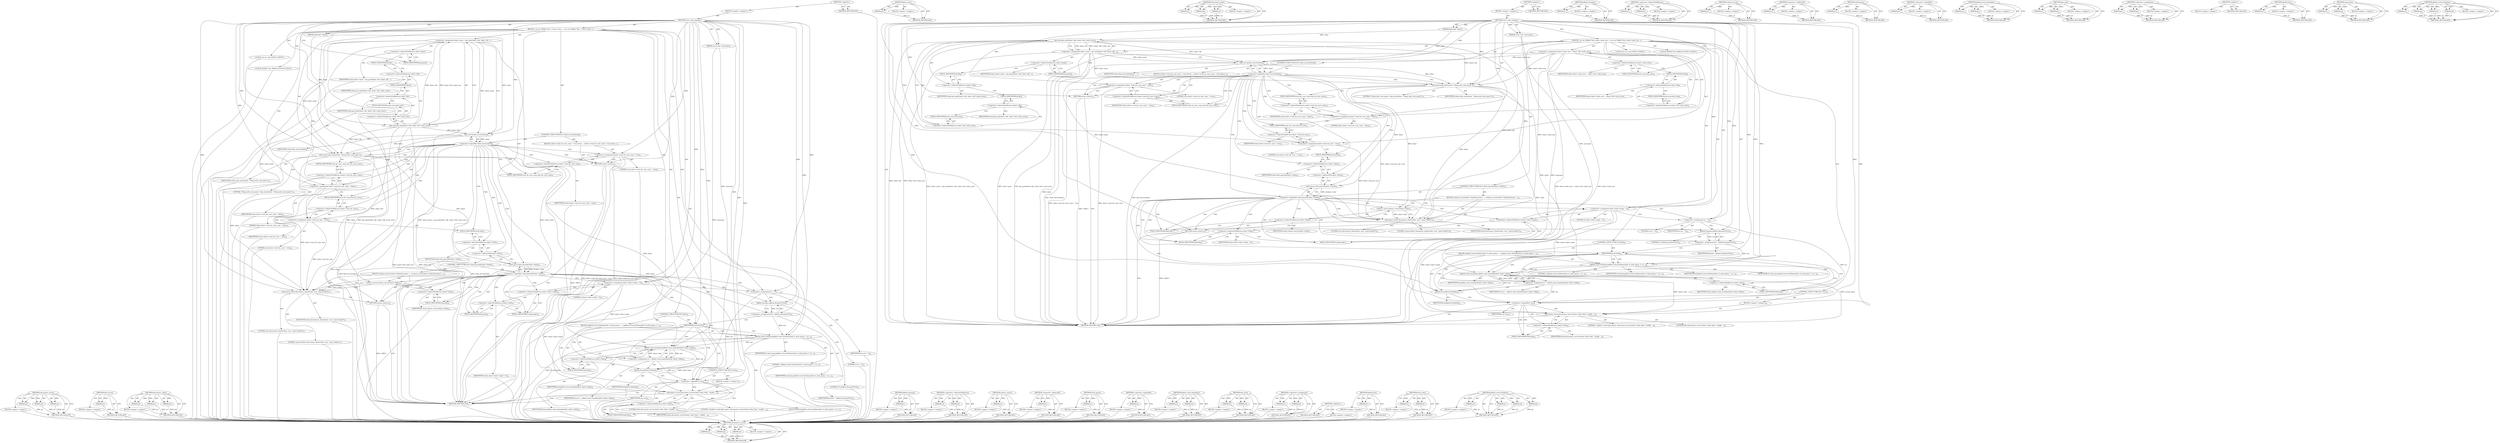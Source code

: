 digraph "pktbuf_write_ExtQuery" {
vulnerable_215 [label=<(METHOD,disconnect_server)>];
vulnerable_216 [label=<(PARAM,p1)>];
vulnerable_217 [label=<(PARAM,p2)>];
vulnerable_218 [label=<(PARAM,p3)>];
vulnerable_219 [label=<(BLOCK,&lt;empty&gt;,&lt;empty&gt;)>];
vulnerable_220 [label=<(METHOD_RETURN,ANY)>];
vulnerable_168 [label=<(METHOD,find_server)>];
vulnerable_169 [label=<(PARAM,p1)>];
vulnerable_170 [label=<(BLOCK,&lt;empty&gt;,&lt;empty&gt;)>];
vulnerable_171 [label=<(METHOD_RETURN,ANY)>];
vulnerable_189 [label=<(METHOD,disconnect_client)>];
vulnerable_190 [label=<(PARAM,p1)>];
vulnerable_191 [label=<(PARAM,p2)>];
vulnerable_192 [label=<(PARAM,p3)>];
vulnerable_193 [label=<(BLOCK,&lt;empty&gt;,&lt;empty&gt;)>];
vulnerable_194 [label=<(METHOD_RETURN,ANY)>];
vulnerable_6 [label=<(METHOD,&lt;global&gt;)<SUB>1</SUB>>];
vulnerable_7 [label=<(BLOCK,&lt;empty&gt;,&lt;empty&gt;)<SUB>1</SUB>>];
vulnerable_8 [label=<(METHOD,start_auth_request)<SUB>1</SUB>>];
vulnerable_9 [label=<(PARAM,PgSocket *client)<SUB>1</SUB>>];
vulnerable_10 [label=<(PARAM,const char *username)<SUB>1</SUB>>];
vulnerable_11 [label=<(BLOCK,{
 	int res;
 	PktBuf *buf;
 
	client-&gt;auth_use...,{
 	int res;
 	PktBuf *buf;
 
	client-&gt;auth_use...)<SUB>2</SUB>>];
vulnerable_12 [label="<(LOCAL,int res: int)<SUB>3</SUB>>"];
vulnerable_13 [label="<(LOCAL,PktBuf* buf: PktBuf*)<SUB>4</SUB>>"];
vulnerable_14 [label=<(&lt;operator&gt;.assignment,client-&gt;auth_user = client-&gt;db-&gt;auth_user)<SUB>6</SUB>>];
vulnerable_15 [label=<(&lt;operator&gt;.indirectFieldAccess,client-&gt;auth_user)<SUB>6</SUB>>];
vulnerable_16 [label=<(IDENTIFIER,client,client-&gt;auth_user = client-&gt;db-&gt;auth_user)<SUB>6</SUB>>];
vulnerable_17 [label=<(FIELD_IDENTIFIER,auth_user,auth_user)<SUB>6</SUB>>];
vulnerable_18 [label=<(&lt;operator&gt;.indirectFieldAccess,client-&gt;db-&gt;auth_user)<SUB>6</SUB>>];
vulnerable_19 [label=<(&lt;operator&gt;.indirectFieldAccess,client-&gt;db)<SUB>6</SUB>>];
vulnerable_20 [label=<(IDENTIFIER,client,client-&gt;auth_user = client-&gt;db-&gt;auth_user)<SUB>6</SUB>>];
vulnerable_21 [label=<(FIELD_IDENTIFIER,db,db)<SUB>6</SUB>>];
vulnerable_22 [label=<(FIELD_IDENTIFIER,auth_user,auth_user)<SUB>6</SUB>>];
vulnerable_23 [label=<(&lt;operator&gt;.assignment,client-&gt;pool = get_pool(client-&gt;db, client-&gt;db-...)<SUB>8</SUB>>];
vulnerable_24 [label=<(&lt;operator&gt;.indirectFieldAccess,client-&gt;pool)<SUB>8</SUB>>];
vulnerable_25 [label=<(IDENTIFIER,client,client-&gt;pool = get_pool(client-&gt;db, client-&gt;db-...)<SUB>8</SUB>>];
vulnerable_26 [label=<(FIELD_IDENTIFIER,pool,pool)<SUB>8</SUB>>];
vulnerable_27 [label=<(get_pool,get_pool(client-&gt;db, client-&gt;db-&gt;auth_user))<SUB>8</SUB>>];
vulnerable_28 [label=<(&lt;operator&gt;.indirectFieldAccess,client-&gt;db)<SUB>8</SUB>>];
vulnerable_29 [label=<(IDENTIFIER,client,get_pool(client-&gt;db, client-&gt;db-&gt;auth_user))<SUB>8</SUB>>];
vulnerable_30 [label=<(FIELD_IDENTIFIER,db,db)<SUB>8</SUB>>];
vulnerable_31 [label=<(&lt;operator&gt;.indirectFieldAccess,client-&gt;db-&gt;auth_user)<SUB>8</SUB>>];
vulnerable_32 [label=<(&lt;operator&gt;.indirectFieldAccess,client-&gt;db)<SUB>8</SUB>>];
vulnerable_33 [label=<(IDENTIFIER,client,get_pool(client-&gt;db, client-&gt;db-&gt;auth_user))<SUB>8</SUB>>];
vulnerable_34 [label=<(FIELD_IDENTIFIER,db,db)<SUB>8</SUB>>];
vulnerable_35 [label=<(FIELD_IDENTIFIER,auth_user,auth_user)<SUB>8</SUB>>];
vulnerable_36 [label=<(CONTROL_STRUCTURE,IF,if (!find_server(client)))<SUB>9</SUB>>];
vulnerable_37 [label=<(&lt;operator&gt;.logicalNot,!find_server(client))<SUB>9</SUB>>];
vulnerable_38 [label=<(find_server,find_server(client))<SUB>9</SUB>>];
vulnerable_39 [label=<(IDENTIFIER,client,find_server(client))<SUB>9</SUB>>];
vulnerable_40 [label=<(BLOCK,{
		client-&gt;wait_for_user_conn = true;
		return...,{
		client-&gt;wait_for_user_conn = true;
		return...)<SUB>9</SUB>>];
vulnerable_41 [label=<(&lt;operator&gt;.assignment,client-&gt;wait_for_user_conn = true)<SUB>10</SUB>>];
vulnerable_42 [label=<(&lt;operator&gt;.indirectFieldAccess,client-&gt;wait_for_user_conn)<SUB>10</SUB>>];
vulnerable_43 [label=<(IDENTIFIER,client,client-&gt;wait_for_user_conn = true)<SUB>10</SUB>>];
vulnerable_44 [label=<(FIELD_IDENTIFIER,wait_for_user_conn,wait_for_user_conn)<SUB>10</SUB>>];
vulnerable_45 [label=<(LITERAL,true,client-&gt;wait_for_user_conn = true)<SUB>10</SUB>>];
vulnerable_46 [label=<(RETURN,return;,return;)<SUB>11</SUB>>];
vulnerable_47 [label=<(slog_noise,slog_noise(client, &quot;Doing auth_conn query&quot;))<SUB>13</SUB>>];
vulnerable_48 [label=<(IDENTIFIER,client,slog_noise(client, &quot;Doing auth_conn query&quot;))<SUB>13</SUB>>];
vulnerable_49 [label=<(LITERAL,&quot;Doing auth_conn query&quot;,slog_noise(client, &quot;Doing auth_conn query&quot;))<SUB>13</SUB>>];
vulnerable_50 [label=<(&lt;operator&gt;.assignment,client-&gt;wait_for_user_conn = false)<SUB>14</SUB>>];
vulnerable_51 [label=<(&lt;operator&gt;.indirectFieldAccess,client-&gt;wait_for_user_conn)<SUB>14</SUB>>];
vulnerable_52 [label=<(IDENTIFIER,client,client-&gt;wait_for_user_conn = false)<SUB>14</SUB>>];
vulnerable_53 [label=<(FIELD_IDENTIFIER,wait_for_user_conn,wait_for_user_conn)<SUB>14</SUB>>];
vulnerable_54 [label=<(LITERAL,false,client-&gt;wait_for_user_conn = false)<SUB>14</SUB>>];
vulnerable_55 [label=<(&lt;operator&gt;.assignment,client-&gt;wait_for_user = true)<SUB>15</SUB>>];
vulnerable_56 [label=<(&lt;operator&gt;.indirectFieldAccess,client-&gt;wait_for_user)<SUB>15</SUB>>];
vulnerable_57 [label=<(IDENTIFIER,client,client-&gt;wait_for_user = true)<SUB>15</SUB>>];
vulnerable_58 [label=<(FIELD_IDENTIFIER,wait_for_user,wait_for_user)<SUB>15</SUB>>];
vulnerable_59 [label=<(LITERAL,true,client-&gt;wait_for_user = true)<SUB>15</SUB>>];
vulnerable_60 [label=<(CONTROL_STRUCTURE,IF,if (!sbuf_pause(&amp;client-&gt;sbuf)))<SUB>16</SUB>>];
vulnerable_61 [label=<(&lt;operator&gt;.logicalNot,!sbuf_pause(&amp;client-&gt;sbuf))<SUB>16</SUB>>];
vulnerable_62 [label=<(sbuf_pause,sbuf_pause(&amp;client-&gt;sbuf))<SUB>16</SUB>>];
vulnerable_63 [label=<(&lt;operator&gt;.addressOf,&amp;client-&gt;sbuf)<SUB>16</SUB>>];
vulnerable_64 [label=<(&lt;operator&gt;.indirectFieldAccess,client-&gt;sbuf)<SUB>16</SUB>>];
vulnerable_65 [label=<(IDENTIFIER,client,sbuf_pause(&amp;client-&gt;sbuf))<SUB>16</SUB>>];
vulnerable_66 [label=<(FIELD_IDENTIFIER,sbuf,sbuf)<SUB>16</SUB>>];
vulnerable_67 [label=<(BLOCK,{
		release_server(client-&gt;link);
		disconnect_...,{
		release_server(client-&gt;link);
		disconnect_...)<SUB>16</SUB>>];
vulnerable_68 [label=<(release_server,release_server(client-&gt;link))<SUB>17</SUB>>];
vulnerable_69 [label=<(&lt;operator&gt;.indirectFieldAccess,client-&gt;link)<SUB>17</SUB>>];
vulnerable_70 [label=<(IDENTIFIER,client,release_server(client-&gt;link))<SUB>17</SUB>>];
vulnerable_71 [label=<(FIELD_IDENTIFIER,link,link)<SUB>17</SUB>>];
vulnerable_72 [label=<(disconnect_client,disconnect_client(client, true, &quot;pause failed&quot;))<SUB>18</SUB>>];
vulnerable_73 [label=<(IDENTIFIER,client,disconnect_client(client, true, &quot;pause failed&quot;))<SUB>18</SUB>>];
vulnerable_74 [label=<(LITERAL,true,disconnect_client(client, true, &quot;pause failed&quot;))<SUB>18</SUB>>];
vulnerable_75 [label=<(LITERAL,&quot;pause failed&quot;,disconnect_client(client, true, &quot;pause failed&quot;))<SUB>18</SUB>>];
vulnerable_76 [label=<(RETURN,return;,return;)<SUB>19</SUB>>];
vulnerable_77 [label=<(&lt;operator&gt;.assignment,client-&gt;link-&gt;ready = 0)<SUB>21</SUB>>];
vulnerable_78 [label=<(&lt;operator&gt;.indirectFieldAccess,client-&gt;link-&gt;ready)<SUB>21</SUB>>];
vulnerable_79 [label=<(&lt;operator&gt;.indirectFieldAccess,client-&gt;link)<SUB>21</SUB>>];
vulnerable_80 [label=<(IDENTIFIER,client,client-&gt;link-&gt;ready = 0)<SUB>21</SUB>>];
vulnerable_81 [label=<(FIELD_IDENTIFIER,link,link)<SUB>21</SUB>>];
vulnerable_82 [label=<(FIELD_IDENTIFIER,ready,ready)<SUB>21</SUB>>];
vulnerable_83 [label=<(LITERAL,0,client-&gt;link-&gt;ready = 0)<SUB>21</SUB>>];
vulnerable_84 [label=<(&lt;operator&gt;.assignment,res = 0)<SUB>23</SUB>>];
vulnerable_85 [label=<(IDENTIFIER,res,res = 0)<SUB>23</SUB>>];
vulnerable_86 [label=<(LITERAL,0,res = 0)<SUB>23</SUB>>];
vulnerable_87 [label=<(&lt;operator&gt;.assignment,buf = pktbuf_dynamic(512))<SUB>24</SUB>>];
vulnerable_88 [label=<(IDENTIFIER,buf,buf = pktbuf_dynamic(512))<SUB>24</SUB>>];
vulnerable_89 [label=<(pktbuf_dynamic,pktbuf_dynamic(512))<SUB>24</SUB>>];
vulnerable_90 [label=<(LITERAL,512,pktbuf_dynamic(512))<SUB>24</SUB>>];
vulnerable_91 [label=<(CONTROL_STRUCTURE,IF,if (buf))<SUB>25</SUB>>];
vulnerable_92 [label=<(IDENTIFIER,buf,if (buf))<SUB>25</SUB>>];
vulnerable_93 [label=<(BLOCK,{
		pktbuf_write_ExtQuery(buf, cf_auth_query, 1...,{
		pktbuf_write_ExtQuery(buf, cf_auth_query, 1...)<SUB>25</SUB>>];
vulnerable_94 [label=<(pktbuf_write_ExtQuery,pktbuf_write_ExtQuery(buf, cf_auth_query, 1, us...)<SUB>26</SUB>>];
vulnerable_95 [label=<(IDENTIFIER,buf,pktbuf_write_ExtQuery(buf, cf_auth_query, 1, us...)<SUB>26</SUB>>];
vulnerable_96 [label=<(IDENTIFIER,cf_auth_query,pktbuf_write_ExtQuery(buf, cf_auth_query, 1, us...)<SUB>26</SUB>>];
vulnerable_97 [label=<(LITERAL,1,pktbuf_write_ExtQuery(buf, cf_auth_query, 1, us...)<SUB>26</SUB>>];
vulnerable_98 [label=<(IDENTIFIER,username,pktbuf_write_ExtQuery(buf, cf_auth_query, 1, us...)<SUB>26</SUB>>];
vulnerable_99 [label=<(&lt;operator&gt;.assignment,res = pktbuf_send_immediate(buf, client-&gt;link))<SUB>27</SUB>>];
vulnerable_100 [label=<(IDENTIFIER,res,res = pktbuf_send_immediate(buf, client-&gt;link))<SUB>27</SUB>>];
vulnerable_101 [label=<(pktbuf_send_immediate,pktbuf_send_immediate(buf, client-&gt;link))<SUB>27</SUB>>];
vulnerable_102 [label=<(IDENTIFIER,buf,pktbuf_send_immediate(buf, client-&gt;link))<SUB>27</SUB>>];
vulnerable_103 [label=<(&lt;operator&gt;.indirectFieldAccess,client-&gt;link)<SUB>27</SUB>>];
vulnerable_104 [label=<(IDENTIFIER,client,pktbuf_send_immediate(buf, client-&gt;link))<SUB>27</SUB>>];
vulnerable_105 [label=<(FIELD_IDENTIFIER,link,link)<SUB>27</SUB>>];
vulnerable_106 [label=<(pktbuf_free,pktbuf_free(buf))<SUB>28</SUB>>];
vulnerable_107 [label=<(IDENTIFIER,buf,pktbuf_free(buf))<SUB>28</SUB>>];
vulnerable_108 [label=<(CONTROL_STRUCTURE,IF,if (!res))<SUB>35</SUB>>];
vulnerable_109 [label=<(&lt;operator&gt;.logicalNot,!res)<SUB>35</SUB>>];
vulnerable_110 [label=<(IDENTIFIER,res,!res)<SUB>35</SUB>>];
vulnerable_111 [label=<(BLOCK,&lt;empty&gt;,&lt;empty&gt;)<SUB>36</SUB>>];
vulnerable_112 [label=<(disconnect_server,disconnect_server(client-&gt;link, false, &quot;unable ...)<SUB>36</SUB>>];
vulnerable_113 [label=<(&lt;operator&gt;.indirectFieldAccess,client-&gt;link)<SUB>36</SUB>>];
vulnerable_114 [label=<(IDENTIFIER,client,disconnect_server(client-&gt;link, false, &quot;unable ...)<SUB>36</SUB>>];
vulnerable_115 [label=<(FIELD_IDENTIFIER,link,link)<SUB>36</SUB>>];
vulnerable_116 [label=<(LITERAL,false,disconnect_server(client-&gt;link, false, &quot;unable ...)<SUB>36</SUB>>];
vulnerable_117 [label=<(LITERAL,&quot;unable to send login query&quot;,disconnect_server(client-&gt;link, false, &quot;unable ...)<SUB>36</SUB>>];
vulnerable_118 [label=<(METHOD_RETURN,void)<SUB>1</SUB>>];
vulnerable_120 [label=<(METHOD_RETURN,ANY)<SUB>1</SUB>>];
vulnerable_195 [label=<(METHOD,pktbuf_dynamic)>];
vulnerable_196 [label=<(PARAM,p1)>];
vulnerable_197 [label=<(BLOCK,&lt;empty&gt;,&lt;empty&gt;)>];
vulnerable_198 [label=<(METHOD_RETURN,ANY)>];
vulnerable_154 [label=<(METHOD,&lt;operator&gt;.indirectFieldAccess)>];
vulnerable_155 [label=<(PARAM,p1)>];
vulnerable_156 [label=<(PARAM,p2)>];
vulnerable_157 [label=<(BLOCK,&lt;empty&gt;,&lt;empty&gt;)>];
vulnerable_158 [label=<(METHOD_RETURN,ANY)>];
vulnerable_185 [label=<(METHOD,release_server)>];
vulnerable_186 [label=<(PARAM,p1)>];
vulnerable_187 [label=<(BLOCK,&lt;empty&gt;,&lt;empty&gt;)>];
vulnerable_188 [label=<(METHOD_RETURN,ANY)>];
vulnerable_181 [label=<(METHOD,&lt;operator&gt;.addressOf)>];
vulnerable_182 [label=<(PARAM,p1)>];
vulnerable_183 [label=<(BLOCK,&lt;empty&gt;,&lt;empty&gt;)>];
vulnerable_184 [label=<(METHOD_RETURN,ANY)>];
vulnerable_177 [label=<(METHOD,sbuf_pause)>];
vulnerable_178 [label=<(PARAM,p1)>];
vulnerable_179 [label=<(BLOCK,&lt;empty&gt;,&lt;empty&gt;)>];
vulnerable_180 [label=<(METHOD_RETURN,ANY)>];
vulnerable_164 [label=<(METHOD,&lt;operator&gt;.logicalNot)>];
vulnerable_165 [label=<(PARAM,p1)>];
vulnerable_166 [label=<(BLOCK,&lt;empty&gt;,&lt;empty&gt;)>];
vulnerable_167 [label=<(METHOD_RETURN,ANY)>];
vulnerable_206 [label=<(METHOD,pktbuf_send_immediate)>];
vulnerable_207 [label=<(PARAM,p1)>];
vulnerable_208 [label=<(PARAM,p2)>];
vulnerable_209 [label=<(BLOCK,&lt;empty&gt;,&lt;empty&gt;)>];
vulnerable_210 [label=<(METHOD_RETURN,ANY)>];
vulnerable_159 [label=<(METHOD,get_pool)>];
vulnerable_160 [label=<(PARAM,p1)>];
vulnerable_161 [label=<(PARAM,p2)>];
vulnerable_162 [label=<(BLOCK,&lt;empty&gt;,&lt;empty&gt;)>];
vulnerable_163 [label=<(METHOD_RETURN,ANY)>];
vulnerable_149 [label=<(METHOD,&lt;operator&gt;.assignment)>];
vulnerable_150 [label=<(PARAM,p1)>];
vulnerable_151 [label=<(PARAM,p2)>];
vulnerable_152 [label=<(BLOCK,&lt;empty&gt;,&lt;empty&gt;)>];
vulnerable_153 [label=<(METHOD_RETURN,ANY)>];
vulnerable_143 [label=<(METHOD,&lt;global&gt;)<SUB>1</SUB>>];
vulnerable_144 [label=<(BLOCK,&lt;empty&gt;,&lt;empty&gt;)>];
vulnerable_145 [label=<(METHOD_RETURN,ANY)>];
vulnerable_211 [label=<(METHOD,pktbuf_free)>];
vulnerable_212 [label=<(PARAM,p1)>];
vulnerable_213 [label=<(BLOCK,&lt;empty&gt;,&lt;empty&gt;)>];
vulnerable_214 [label=<(METHOD_RETURN,ANY)>];
vulnerable_172 [label=<(METHOD,slog_noise)>];
vulnerable_173 [label=<(PARAM,p1)>];
vulnerable_174 [label=<(PARAM,p2)>];
vulnerable_175 [label=<(BLOCK,&lt;empty&gt;,&lt;empty&gt;)>];
vulnerable_176 [label=<(METHOD_RETURN,ANY)>];
vulnerable_199 [label=<(METHOD,pktbuf_write_ExtQuery)>];
vulnerable_200 [label=<(PARAM,p1)>];
vulnerable_201 [label=<(PARAM,p2)>];
vulnerable_202 [label=<(PARAM,p3)>];
vulnerable_203 [label=<(PARAM,p4)>];
vulnerable_204 [label=<(BLOCK,&lt;empty&gt;,&lt;empty&gt;)>];
vulnerable_205 [label=<(METHOD_RETURN,ANY)>];
fixed_206 [label=<(METHOD,disconnect_server)>];
fixed_207 [label=<(PARAM,p1)>];
fixed_208 [label=<(PARAM,p2)>];
fixed_209 [label=<(PARAM,p3)>];
fixed_210 [label=<(BLOCK,&lt;empty&gt;,&lt;empty&gt;)>];
fixed_211 [label=<(METHOD_RETURN,ANY)>];
fixed_159 [label=<(METHOD,find_server)>];
fixed_160 [label=<(PARAM,p1)>];
fixed_161 [label=<(BLOCK,&lt;empty&gt;,&lt;empty&gt;)>];
fixed_162 [label=<(METHOD_RETURN,ANY)>];
fixed_180 [label=<(METHOD,disconnect_client)>];
fixed_181 [label=<(PARAM,p1)>];
fixed_182 [label=<(PARAM,p2)>];
fixed_183 [label=<(PARAM,p3)>];
fixed_184 [label=<(BLOCK,&lt;empty&gt;,&lt;empty&gt;)>];
fixed_185 [label=<(METHOD_RETURN,ANY)>];
fixed_6 [label=<(METHOD,&lt;global&gt;)<SUB>1</SUB>>];
fixed_7 [label=<(BLOCK,&lt;empty&gt;,&lt;empty&gt;)<SUB>1</SUB>>];
fixed_8 [label=<(METHOD,start_auth_request)<SUB>1</SUB>>];
fixed_9 [label=<(PARAM,PgSocket *client)<SUB>1</SUB>>];
fixed_10 [label=<(PARAM,const char *username)<SUB>1</SUB>>];
fixed_11 [label=<(BLOCK,{
 	int res;
 	PktBuf *buf;
 
 	/* have to fetc...,{
 	int res;
 	PktBuf *buf;
 
 	/* have to fetc...)<SUB>2</SUB>>];
fixed_12 [label="<(LOCAL,int res: int)<SUB>3</SUB>>"];
fixed_13 [label="<(LOCAL,PktBuf* buf: PktBuf*)<SUB>4</SUB>>"];
fixed_14 [label=<(&lt;operator&gt;.assignment,client-&gt;pool = get_pool(client-&gt;db, client-&gt;db-...)<SUB>7</SUB>>];
fixed_15 [label=<(&lt;operator&gt;.indirectFieldAccess,client-&gt;pool)<SUB>7</SUB>>];
fixed_16 [label=<(IDENTIFIER,client,client-&gt;pool = get_pool(client-&gt;db, client-&gt;db-...)<SUB>7</SUB>>];
fixed_17 [label=<(FIELD_IDENTIFIER,pool,pool)<SUB>7</SUB>>];
fixed_18 [label=<(get_pool,get_pool(client-&gt;db, client-&gt;db-&gt;auth_user))<SUB>7</SUB>>];
fixed_19 [label=<(&lt;operator&gt;.indirectFieldAccess,client-&gt;db)<SUB>7</SUB>>];
fixed_20 [label=<(IDENTIFIER,client,get_pool(client-&gt;db, client-&gt;db-&gt;auth_user))<SUB>7</SUB>>];
fixed_21 [label=<(FIELD_IDENTIFIER,db,db)<SUB>7</SUB>>];
fixed_22 [label=<(&lt;operator&gt;.indirectFieldAccess,client-&gt;db-&gt;auth_user)<SUB>7</SUB>>];
fixed_23 [label=<(&lt;operator&gt;.indirectFieldAccess,client-&gt;db)<SUB>7</SUB>>];
fixed_24 [label=<(IDENTIFIER,client,get_pool(client-&gt;db, client-&gt;db-&gt;auth_user))<SUB>7</SUB>>];
fixed_25 [label=<(FIELD_IDENTIFIER,db,db)<SUB>7</SUB>>];
fixed_26 [label=<(FIELD_IDENTIFIER,auth_user,auth_user)<SUB>7</SUB>>];
fixed_27 [label=<(CONTROL_STRUCTURE,IF,if (!find_server(client)))<SUB>8</SUB>>];
fixed_28 [label=<(&lt;operator&gt;.logicalNot,!find_server(client))<SUB>8</SUB>>];
fixed_29 [label=<(find_server,find_server(client))<SUB>8</SUB>>];
fixed_30 [label=<(IDENTIFIER,client,find_server(client))<SUB>8</SUB>>];
fixed_31 [label=<(BLOCK,{
		client-&gt;wait_for_user_conn = true;
		return...,{
		client-&gt;wait_for_user_conn = true;
		return...)<SUB>8</SUB>>];
fixed_32 [label=<(&lt;operator&gt;.assignment,client-&gt;wait_for_user_conn = true)<SUB>9</SUB>>];
fixed_33 [label=<(&lt;operator&gt;.indirectFieldAccess,client-&gt;wait_for_user_conn)<SUB>9</SUB>>];
fixed_34 [label=<(IDENTIFIER,client,client-&gt;wait_for_user_conn = true)<SUB>9</SUB>>];
fixed_35 [label=<(FIELD_IDENTIFIER,wait_for_user_conn,wait_for_user_conn)<SUB>9</SUB>>];
fixed_36 [label=<(LITERAL,true,client-&gt;wait_for_user_conn = true)<SUB>9</SUB>>];
fixed_37 [label=<(RETURN,return;,return;)<SUB>10</SUB>>];
fixed_38 [label=<(slog_noise,slog_noise(client, &quot;Doing auth_conn query&quot;))<SUB>12</SUB>>];
fixed_39 [label=<(IDENTIFIER,client,slog_noise(client, &quot;Doing auth_conn query&quot;))<SUB>12</SUB>>];
fixed_40 [label=<(LITERAL,&quot;Doing auth_conn query&quot;,slog_noise(client, &quot;Doing auth_conn query&quot;))<SUB>12</SUB>>];
fixed_41 [label=<(&lt;operator&gt;.assignment,client-&gt;wait_for_user_conn = false)<SUB>13</SUB>>];
fixed_42 [label=<(&lt;operator&gt;.indirectFieldAccess,client-&gt;wait_for_user_conn)<SUB>13</SUB>>];
fixed_43 [label=<(IDENTIFIER,client,client-&gt;wait_for_user_conn = false)<SUB>13</SUB>>];
fixed_44 [label=<(FIELD_IDENTIFIER,wait_for_user_conn,wait_for_user_conn)<SUB>13</SUB>>];
fixed_45 [label=<(LITERAL,false,client-&gt;wait_for_user_conn = false)<SUB>13</SUB>>];
fixed_46 [label=<(&lt;operator&gt;.assignment,client-&gt;wait_for_user = true)<SUB>14</SUB>>];
fixed_47 [label=<(&lt;operator&gt;.indirectFieldAccess,client-&gt;wait_for_user)<SUB>14</SUB>>];
fixed_48 [label=<(IDENTIFIER,client,client-&gt;wait_for_user = true)<SUB>14</SUB>>];
fixed_49 [label=<(FIELD_IDENTIFIER,wait_for_user,wait_for_user)<SUB>14</SUB>>];
fixed_50 [label=<(LITERAL,true,client-&gt;wait_for_user = true)<SUB>14</SUB>>];
fixed_51 [label=<(CONTROL_STRUCTURE,IF,if (!sbuf_pause(&amp;client-&gt;sbuf)))<SUB>15</SUB>>];
fixed_52 [label=<(&lt;operator&gt;.logicalNot,!sbuf_pause(&amp;client-&gt;sbuf))<SUB>15</SUB>>];
fixed_53 [label=<(sbuf_pause,sbuf_pause(&amp;client-&gt;sbuf))<SUB>15</SUB>>];
fixed_54 [label=<(&lt;operator&gt;.addressOf,&amp;client-&gt;sbuf)<SUB>15</SUB>>];
fixed_55 [label=<(&lt;operator&gt;.indirectFieldAccess,client-&gt;sbuf)<SUB>15</SUB>>];
fixed_56 [label=<(IDENTIFIER,client,sbuf_pause(&amp;client-&gt;sbuf))<SUB>15</SUB>>];
fixed_57 [label=<(FIELD_IDENTIFIER,sbuf,sbuf)<SUB>15</SUB>>];
fixed_58 [label=<(BLOCK,{
		release_server(client-&gt;link);
		disconnect_...,{
		release_server(client-&gt;link);
		disconnect_...)<SUB>15</SUB>>];
fixed_59 [label=<(release_server,release_server(client-&gt;link))<SUB>16</SUB>>];
fixed_60 [label=<(&lt;operator&gt;.indirectFieldAccess,client-&gt;link)<SUB>16</SUB>>];
fixed_61 [label=<(IDENTIFIER,client,release_server(client-&gt;link))<SUB>16</SUB>>];
fixed_62 [label=<(FIELD_IDENTIFIER,link,link)<SUB>16</SUB>>];
fixed_63 [label=<(disconnect_client,disconnect_client(client, true, &quot;pause failed&quot;))<SUB>17</SUB>>];
fixed_64 [label=<(IDENTIFIER,client,disconnect_client(client, true, &quot;pause failed&quot;))<SUB>17</SUB>>];
fixed_65 [label=<(LITERAL,true,disconnect_client(client, true, &quot;pause failed&quot;))<SUB>17</SUB>>];
fixed_66 [label=<(LITERAL,&quot;pause failed&quot;,disconnect_client(client, true, &quot;pause failed&quot;))<SUB>17</SUB>>];
fixed_67 [label=<(RETURN,return;,return;)<SUB>18</SUB>>];
fixed_68 [label=<(&lt;operator&gt;.assignment,client-&gt;link-&gt;ready = 0)<SUB>20</SUB>>];
fixed_69 [label=<(&lt;operator&gt;.indirectFieldAccess,client-&gt;link-&gt;ready)<SUB>20</SUB>>];
fixed_70 [label=<(&lt;operator&gt;.indirectFieldAccess,client-&gt;link)<SUB>20</SUB>>];
fixed_71 [label=<(IDENTIFIER,client,client-&gt;link-&gt;ready = 0)<SUB>20</SUB>>];
fixed_72 [label=<(FIELD_IDENTIFIER,link,link)<SUB>20</SUB>>];
fixed_73 [label=<(FIELD_IDENTIFIER,ready,ready)<SUB>20</SUB>>];
fixed_74 [label=<(LITERAL,0,client-&gt;link-&gt;ready = 0)<SUB>20</SUB>>];
fixed_75 [label=<(&lt;operator&gt;.assignment,res = 0)<SUB>22</SUB>>];
fixed_76 [label=<(IDENTIFIER,res,res = 0)<SUB>22</SUB>>];
fixed_77 [label=<(LITERAL,0,res = 0)<SUB>22</SUB>>];
fixed_78 [label=<(&lt;operator&gt;.assignment,buf = pktbuf_dynamic(512))<SUB>23</SUB>>];
fixed_79 [label=<(IDENTIFIER,buf,buf = pktbuf_dynamic(512))<SUB>23</SUB>>];
fixed_80 [label=<(pktbuf_dynamic,pktbuf_dynamic(512))<SUB>23</SUB>>];
fixed_81 [label=<(LITERAL,512,pktbuf_dynamic(512))<SUB>23</SUB>>];
fixed_82 [label=<(CONTROL_STRUCTURE,IF,if (buf))<SUB>24</SUB>>];
fixed_83 [label=<(IDENTIFIER,buf,if (buf))<SUB>24</SUB>>];
fixed_84 [label=<(BLOCK,{
		pktbuf_write_ExtQuery(buf, cf_auth_query, 1...,{
		pktbuf_write_ExtQuery(buf, cf_auth_query, 1...)<SUB>24</SUB>>];
fixed_85 [label=<(pktbuf_write_ExtQuery,pktbuf_write_ExtQuery(buf, cf_auth_query, 1, us...)<SUB>25</SUB>>];
fixed_86 [label=<(IDENTIFIER,buf,pktbuf_write_ExtQuery(buf, cf_auth_query, 1, us...)<SUB>25</SUB>>];
fixed_87 [label=<(IDENTIFIER,cf_auth_query,pktbuf_write_ExtQuery(buf, cf_auth_query, 1, us...)<SUB>25</SUB>>];
fixed_88 [label=<(LITERAL,1,pktbuf_write_ExtQuery(buf, cf_auth_query, 1, us...)<SUB>25</SUB>>];
fixed_89 [label=<(IDENTIFIER,username,pktbuf_write_ExtQuery(buf, cf_auth_query, 1, us...)<SUB>25</SUB>>];
fixed_90 [label=<(&lt;operator&gt;.assignment,res = pktbuf_send_immediate(buf, client-&gt;link))<SUB>26</SUB>>];
fixed_91 [label=<(IDENTIFIER,res,res = pktbuf_send_immediate(buf, client-&gt;link))<SUB>26</SUB>>];
fixed_92 [label=<(pktbuf_send_immediate,pktbuf_send_immediate(buf, client-&gt;link))<SUB>26</SUB>>];
fixed_93 [label=<(IDENTIFIER,buf,pktbuf_send_immediate(buf, client-&gt;link))<SUB>26</SUB>>];
fixed_94 [label=<(&lt;operator&gt;.indirectFieldAccess,client-&gt;link)<SUB>26</SUB>>];
fixed_95 [label=<(IDENTIFIER,client,pktbuf_send_immediate(buf, client-&gt;link))<SUB>26</SUB>>];
fixed_96 [label=<(FIELD_IDENTIFIER,link,link)<SUB>26</SUB>>];
fixed_97 [label=<(pktbuf_free,pktbuf_free(buf))<SUB>27</SUB>>];
fixed_98 [label=<(IDENTIFIER,buf,pktbuf_free(buf))<SUB>27</SUB>>];
fixed_99 [label=<(CONTROL_STRUCTURE,IF,if (!res))<SUB>34</SUB>>];
fixed_100 [label=<(&lt;operator&gt;.logicalNot,!res)<SUB>34</SUB>>];
fixed_101 [label=<(IDENTIFIER,res,!res)<SUB>34</SUB>>];
fixed_102 [label=<(BLOCK,&lt;empty&gt;,&lt;empty&gt;)<SUB>35</SUB>>];
fixed_103 [label=<(disconnect_server,disconnect_server(client-&gt;link, false, &quot;unable ...)<SUB>35</SUB>>];
fixed_104 [label=<(&lt;operator&gt;.indirectFieldAccess,client-&gt;link)<SUB>35</SUB>>];
fixed_105 [label=<(IDENTIFIER,client,disconnect_server(client-&gt;link, false, &quot;unable ...)<SUB>35</SUB>>];
fixed_106 [label=<(FIELD_IDENTIFIER,link,link)<SUB>35</SUB>>];
fixed_107 [label=<(LITERAL,false,disconnect_server(client-&gt;link, false, &quot;unable ...)<SUB>35</SUB>>];
fixed_108 [label=<(LITERAL,&quot;unable to send login query&quot;,disconnect_server(client-&gt;link, false, &quot;unable ...)<SUB>35</SUB>>];
fixed_109 [label=<(METHOD_RETURN,void)<SUB>1</SUB>>];
fixed_111 [label=<(METHOD_RETURN,ANY)<SUB>1</SUB>>];
fixed_186 [label=<(METHOD,pktbuf_dynamic)>];
fixed_187 [label=<(PARAM,p1)>];
fixed_188 [label=<(BLOCK,&lt;empty&gt;,&lt;empty&gt;)>];
fixed_189 [label=<(METHOD_RETURN,ANY)>];
fixed_145 [label=<(METHOD,&lt;operator&gt;.indirectFieldAccess)>];
fixed_146 [label=<(PARAM,p1)>];
fixed_147 [label=<(PARAM,p2)>];
fixed_148 [label=<(BLOCK,&lt;empty&gt;,&lt;empty&gt;)>];
fixed_149 [label=<(METHOD_RETURN,ANY)>];
fixed_176 [label=<(METHOD,release_server)>];
fixed_177 [label=<(PARAM,p1)>];
fixed_178 [label=<(BLOCK,&lt;empty&gt;,&lt;empty&gt;)>];
fixed_179 [label=<(METHOD_RETURN,ANY)>];
fixed_172 [label=<(METHOD,&lt;operator&gt;.addressOf)>];
fixed_173 [label=<(PARAM,p1)>];
fixed_174 [label=<(BLOCK,&lt;empty&gt;,&lt;empty&gt;)>];
fixed_175 [label=<(METHOD_RETURN,ANY)>];
fixed_168 [label=<(METHOD,sbuf_pause)>];
fixed_169 [label=<(PARAM,p1)>];
fixed_170 [label=<(BLOCK,&lt;empty&gt;,&lt;empty&gt;)>];
fixed_171 [label=<(METHOD_RETURN,ANY)>];
fixed_155 [label=<(METHOD,&lt;operator&gt;.logicalNot)>];
fixed_156 [label=<(PARAM,p1)>];
fixed_157 [label=<(BLOCK,&lt;empty&gt;,&lt;empty&gt;)>];
fixed_158 [label=<(METHOD_RETURN,ANY)>];
fixed_197 [label=<(METHOD,pktbuf_send_immediate)>];
fixed_198 [label=<(PARAM,p1)>];
fixed_199 [label=<(PARAM,p2)>];
fixed_200 [label=<(BLOCK,&lt;empty&gt;,&lt;empty&gt;)>];
fixed_201 [label=<(METHOD_RETURN,ANY)>];
fixed_150 [label=<(METHOD,get_pool)>];
fixed_151 [label=<(PARAM,p1)>];
fixed_152 [label=<(PARAM,p2)>];
fixed_153 [label=<(BLOCK,&lt;empty&gt;,&lt;empty&gt;)>];
fixed_154 [label=<(METHOD_RETURN,ANY)>];
fixed_140 [label=<(METHOD,&lt;operator&gt;.assignment)>];
fixed_141 [label=<(PARAM,p1)>];
fixed_142 [label=<(PARAM,p2)>];
fixed_143 [label=<(BLOCK,&lt;empty&gt;,&lt;empty&gt;)>];
fixed_144 [label=<(METHOD_RETURN,ANY)>];
fixed_134 [label=<(METHOD,&lt;global&gt;)<SUB>1</SUB>>];
fixed_135 [label=<(BLOCK,&lt;empty&gt;,&lt;empty&gt;)>];
fixed_136 [label=<(METHOD_RETURN,ANY)>];
fixed_202 [label=<(METHOD,pktbuf_free)>];
fixed_203 [label=<(PARAM,p1)>];
fixed_204 [label=<(BLOCK,&lt;empty&gt;,&lt;empty&gt;)>];
fixed_205 [label=<(METHOD_RETURN,ANY)>];
fixed_163 [label=<(METHOD,slog_noise)>];
fixed_164 [label=<(PARAM,p1)>];
fixed_165 [label=<(PARAM,p2)>];
fixed_166 [label=<(BLOCK,&lt;empty&gt;,&lt;empty&gt;)>];
fixed_167 [label=<(METHOD_RETURN,ANY)>];
fixed_190 [label=<(METHOD,pktbuf_write_ExtQuery)>];
fixed_191 [label=<(PARAM,p1)>];
fixed_192 [label=<(PARAM,p2)>];
fixed_193 [label=<(PARAM,p3)>];
fixed_194 [label=<(PARAM,p4)>];
fixed_195 [label=<(BLOCK,&lt;empty&gt;,&lt;empty&gt;)>];
fixed_196 [label=<(METHOD_RETURN,ANY)>];
vulnerable_215 -> vulnerable_216  [key=0, label="AST: "];
vulnerable_215 -> vulnerable_216  [key=1, label="DDG: "];
vulnerable_215 -> vulnerable_219  [key=0, label="AST: "];
vulnerable_215 -> vulnerable_217  [key=0, label="AST: "];
vulnerable_215 -> vulnerable_217  [key=1, label="DDG: "];
vulnerable_215 -> vulnerable_220  [key=0, label="AST: "];
vulnerable_215 -> vulnerable_220  [key=1, label="CFG: "];
vulnerable_215 -> vulnerable_218  [key=0, label="AST: "];
vulnerable_215 -> vulnerable_218  [key=1, label="DDG: "];
vulnerable_216 -> vulnerable_220  [key=0, label="DDG: p1"];
vulnerable_217 -> vulnerable_220  [key=0, label="DDG: p2"];
vulnerable_218 -> vulnerable_220  [key=0, label="DDG: p3"];
vulnerable_168 -> vulnerable_169  [key=0, label="AST: "];
vulnerable_168 -> vulnerable_169  [key=1, label="DDG: "];
vulnerable_168 -> vulnerable_170  [key=0, label="AST: "];
vulnerable_168 -> vulnerable_171  [key=0, label="AST: "];
vulnerable_168 -> vulnerable_171  [key=1, label="CFG: "];
vulnerable_169 -> vulnerable_171  [key=0, label="DDG: p1"];
vulnerable_189 -> vulnerable_190  [key=0, label="AST: "];
vulnerable_189 -> vulnerable_190  [key=1, label="DDG: "];
vulnerable_189 -> vulnerable_193  [key=0, label="AST: "];
vulnerable_189 -> vulnerable_191  [key=0, label="AST: "];
vulnerable_189 -> vulnerable_191  [key=1, label="DDG: "];
vulnerable_189 -> vulnerable_194  [key=0, label="AST: "];
vulnerable_189 -> vulnerable_194  [key=1, label="CFG: "];
vulnerable_189 -> vulnerable_192  [key=0, label="AST: "];
vulnerable_189 -> vulnerable_192  [key=1, label="DDG: "];
vulnerable_190 -> vulnerable_194  [key=0, label="DDG: p1"];
vulnerable_191 -> vulnerable_194  [key=0, label="DDG: p2"];
vulnerable_192 -> vulnerable_194  [key=0, label="DDG: p3"];
vulnerable_6 -> vulnerable_7  [key=0, label="AST: "];
vulnerable_6 -> vulnerable_120  [key=0, label="AST: "];
vulnerable_6 -> vulnerable_120  [key=1, label="CFG: "];
vulnerable_7 -> vulnerable_8  [key=0, label="AST: "];
vulnerable_8 -> vulnerable_9  [key=0, label="AST: "];
vulnerable_8 -> vulnerable_9  [key=1, label="DDG: "];
vulnerable_8 -> vulnerable_10  [key=0, label="AST: "];
vulnerable_8 -> vulnerable_10  [key=1, label="DDG: "];
vulnerable_8 -> vulnerable_11  [key=0, label="AST: "];
vulnerable_8 -> vulnerable_118  [key=0, label="AST: "];
vulnerable_8 -> vulnerable_17  [key=0, label="CFG: "];
vulnerable_8 -> vulnerable_50  [key=0, label="DDG: "];
vulnerable_8 -> vulnerable_55  [key=0, label="DDG: "];
vulnerable_8 -> vulnerable_77  [key=0, label="DDG: "];
vulnerable_8 -> vulnerable_84  [key=0, label="DDG: "];
vulnerable_8 -> vulnerable_47  [key=0, label="DDG: "];
vulnerable_8 -> vulnerable_92  [key=0, label="DDG: "];
vulnerable_8 -> vulnerable_41  [key=0, label="DDG: "];
vulnerable_8 -> vulnerable_46  [key=0, label="DDG: "];
vulnerable_8 -> vulnerable_76  [key=0, label="DDG: "];
vulnerable_8 -> vulnerable_89  [key=0, label="DDG: "];
vulnerable_8 -> vulnerable_109  [key=0, label="DDG: "];
vulnerable_8 -> vulnerable_38  [key=0, label="DDG: "];
vulnerable_8 -> vulnerable_72  [key=0, label="DDG: "];
vulnerable_8 -> vulnerable_94  [key=0, label="DDG: "];
vulnerable_8 -> vulnerable_106  [key=0, label="DDG: "];
vulnerable_8 -> vulnerable_112  [key=0, label="DDG: "];
vulnerable_8 -> vulnerable_101  [key=0, label="DDG: "];
vulnerable_9 -> vulnerable_27  [key=0, label="DDG: client"];
vulnerable_9 -> vulnerable_38  [key=0, label="DDG: client"];
vulnerable_10 -> vulnerable_118  [key=0, label="DDG: username"];
vulnerable_10 -> vulnerable_94  [key=0, label="DDG: username"];
vulnerable_11 -> vulnerable_12  [key=0, label="AST: "];
vulnerable_11 -> vulnerable_13  [key=0, label="AST: "];
vulnerable_11 -> vulnerable_14  [key=0, label="AST: "];
vulnerable_11 -> vulnerable_23  [key=0, label="AST: "];
vulnerable_11 -> vulnerable_36  [key=0, label="AST: "];
vulnerable_11 -> vulnerable_47  [key=0, label="AST: "];
vulnerable_11 -> vulnerable_50  [key=0, label="AST: "];
vulnerable_11 -> vulnerable_55  [key=0, label="AST: "];
vulnerable_11 -> vulnerable_60  [key=0, label="AST: "];
vulnerable_11 -> vulnerable_77  [key=0, label="AST: "];
vulnerable_11 -> vulnerable_84  [key=0, label="AST: "];
vulnerable_11 -> vulnerable_87  [key=0, label="AST: "];
vulnerable_11 -> vulnerable_91  [key=0, label="AST: "];
vulnerable_11 -> vulnerable_108  [key=0, label="AST: "];
vulnerable_14 -> vulnerable_15  [key=0, label="AST: "];
vulnerable_14 -> vulnerable_18  [key=0, label="AST: "];
vulnerable_14 -> vulnerable_26  [key=0, label="CFG: "];
vulnerable_14 -> vulnerable_118  [key=0, label="DDG: client-&gt;auth_user"];
vulnerable_14 -> vulnerable_118  [key=1, label="DDG: client-&gt;auth_user = client-&gt;db-&gt;auth_user"];
vulnerable_14 -> vulnerable_47  [key=0, label="DDG: client-&gt;auth_user"];
vulnerable_14 -> vulnerable_38  [key=0, label="DDG: client-&gt;auth_user"];
vulnerable_14 -> vulnerable_72  [key=0, label="DDG: client-&gt;auth_user"];
vulnerable_15 -> vulnerable_16  [key=0, label="AST: "];
vulnerable_15 -> vulnerable_17  [key=0, label="AST: "];
vulnerable_15 -> vulnerable_21  [key=0, label="CFG: "];
vulnerable_17 -> vulnerable_15  [key=0, label="CFG: "];
vulnerable_18 -> vulnerable_19  [key=0, label="AST: "];
vulnerable_18 -> vulnerable_22  [key=0, label="AST: "];
vulnerable_18 -> vulnerable_14  [key=0, label="CFG: "];
vulnerable_19 -> vulnerable_20  [key=0, label="AST: "];
vulnerable_19 -> vulnerable_21  [key=0, label="AST: "];
vulnerable_19 -> vulnerable_22  [key=0, label="CFG: "];
vulnerable_21 -> vulnerable_19  [key=0, label="CFG: "];
vulnerable_22 -> vulnerable_18  [key=0, label="CFG: "];
vulnerable_23 -> vulnerable_24  [key=0, label="AST: "];
vulnerable_23 -> vulnerable_27  [key=0, label="AST: "];
vulnerable_23 -> vulnerable_38  [key=0, label="CFG: "];
vulnerable_23 -> vulnerable_38  [key=1, label="DDG: client-&gt;pool"];
vulnerable_23 -> vulnerable_118  [key=0, label="DDG: client-&gt;pool"];
vulnerable_23 -> vulnerable_118  [key=1, label="DDG: get_pool(client-&gt;db, client-&gt;db-&gt;auth_user)"];
vulnerable_23 -> vulnerable_118  [key=2, label="DDG: client-&gt;pool = get_pool(client-&gt;db, client-&gt;db-&gt;auth_user)"];
vulnerable_23 -> vulnerable_47  [key=0, label="DDG: client-&gt;pool"];
vulnerable_23 -> vulnerable_72  [key=0, label="DDG: client-&gt;pool"];
vulnerable_24 -> vulnerable_25  [key=0, label="AST: "];
vulnerable_24 -> vulnerable_26  [key=0, label="AST: "];
vulnerable_24 -> vulnerable_30  [key=0, label="CFG: "];
vulnerable_26 -> vulnerable_24  [key=0, label="CFG: "];
vulnerable_27 -> vulnerable_28  [key=0, label="AST: "];
vulnerable_27 -> vulnerable_31  [key=0, label="AST: "];
vulnerable_27 -> vulnerable_23  [key=0, label="CFG: "];
vulnerable_27 -> vulnerable_23  [key=1, label="DDG: client-&gt;db"];
vulnerable_27 -> vulnerable_23  [key=2, label="DDG: client-&gt;db-&gt;auth_user"];
vulnerable_27 -> vulnerable_118  [key=0, label="DDG: client-&gt;db"];
vulnerable_27 -> vulnerable_118  [key=1, label="DDG: client-&gt;db-&gt;auth_user"];
vulnerable_27 -> vulnerable_47  [key=0, label="DDG: client-&gt;db"];
vulnerable_27 -> vulnerable_38  [key=0, label="DDG: client-&gt;db"];
vulnerable_27 -> vulnerable_72  [key=0, label="DDG: client-&gt;db"];
vulnerable_28 -> vulnerable_29  [key=0, label="AST: "];
vulnerable_28 -> vulnerable_30  [key=0, label="AST: "];
vulnerable_28 -> vulnerable_34  [key=0, label="CFG: "];
vulnerable_30 -> vulnerable_28  [key=0, label="CFG: "];
vulnerable_31 -> vulnerable_32  [key=0, label="AST: "];
vulnerable_31 -> vulnerable_35  [key=0, label="AST: "];
vulnerable_31 -> vulnerable_27  [key=0, label="CFG: "];
vulnerable_32 -> vulnerable_33  [key=0, label="AST: "];
vulnerable_32 -> vulnerable_34  [key=0, label="AST: "];
vulnerable_32 -> vulnerable_35  [key=0, label="CFG: "];
vulnerable_34 -> vulnerable_32  [key=0, label="CFG: "];
vulnerable_35 -> vulnerable_31  [key=0, label="CFG: "];
vulnerable_36 -> vulnerable_37  [key=0, label="AST: "];
vulnerable_36 -> vulnerable_40  [key=0, label="AST: "];
vulnerable_37 -> vulnerable_38  [key=0, label="AST: "];
vulnerable_37 -> vulnerable_44  [key=0, label="CFG: "];
vulnerable_37 -> vulnerable_44  [key=1, label="CDG: "];
vulnerable_37 -> vulnerable_47  [key=0, label="CFG: "];
vulnerable_37 -> vulnerable_47  [key=1, label="CDG: "];
vulnerable_37 -> vulnerable_118  [key=0, label="DDG: find_server(client)"];
vulnerable_37 -> vulnerable_118  [key=1, label="DDG: !find_server(client)"];
vulnerable_37 -> vulnerable_64  [key=0, label="CDG: "];
vulnerable_37 -> vulnerable_42  [key=0, label="CDG: "];
vulnerable_37 -> vulnerable_51  [key=0, label="CDG: "];
vulnerable_37 -> vulnerable_66  [key=0, label="CDG: "];
vulnerable_37 -> vulnerable_46  [key=0, label="CDG: "];
vulnerable_37 -> vulnerable_56  [key=0, label="CDG: "];
vulnerable_37 -> vulnerable_50  [key=0, label="CDG: "];
vulnerable_37 -> vulnerable_58  [key=0, label="CDG: "];
vulnerable_37 -> vulnerable_61  [key=0, label="CDG: "];
vulnerable_37 -> vulnerable_53  [key=0, label="CDG: "];
vulnerable_37 -> vulnerable_41  [key=0, label="CDG: "];
vulnerable_37 -> vulnerable_63  [key=0, label="CDG: "];
vulnerable_37 -> vulnerable_55  [key=0, label="CDG: "];
vulnerable_37 -> vulnerable_62  [key=0, label="CDG: "];
vulnerable_38 -> vulnerable_39  [key=0, label="AST: "];
vulnerable_38 -> vulnerable_37  [key=0, label="CFG: "];
vulnerable_38 -> vulnerable_37  [key=1, label="DDG: client"];
vulnerable_38 -> vulnerable_118  [key=0, label="DDG: client"];
vulnerable_38 -> vulnerable_47  [key=0, label="DDG: client"];
vulnerable_40 -> vulnerable_41  [key=0, label="AST: "];
vulnerable_40 -> vulnerable_46  [key=0, label="AST: "];
vulnerable_41 -> vulnerable_42  [key=0, label="AST: "];
vulnerable_41 -> vulnerable_45  [key=0, label="AST: "];
vulnerable_41 -> vulnerable_46  [key=0, label="CFG: "];
vulnerable_41 -> vulnerable_118  [key=0, label="DDG: client-&gt;wait_for_user_conn"];
vulnerable_41 -> vulnerable_118  [key=1, label="DDG: client-&gt;wait_for_user_conn = true"];
vulnerable_42 -> vulnerable_43  [key=0, label="AST: "];
vulnerable_42 -> vulnerable_44  [key=0, label="AST: "];
vulnerable_42 -> vulnerable_41  [key=0, label="CFG: "];
vulnerable_44 -> vulnerable_42  [key=0, label="CFG: "];
vulnerable_46 -> vulnerable_118  [key=0, label="CFG: "];
vulnerable_46 -> vulnerable_118  [key=1, label="DDG: &lt;RET&gt;"];
vulnerable_47 -> vulnerable_48  [key=0, label="AST: "];
vulnerable_47 -> vulnerable_49  [key=0, label="AST: "];
vulnerable_47 -> vulnerable_53  [key=0, label="CFG: "];
vulnerable_47 -> vulnerable_62  [key=0, label="DDG: client"];
vulnerable_47 -> vulnerable_68  [key=0, label="DDG: client"];
vulnerable_47 -> vulnerable_72  [key=0, label="DDG: client"];
vulnerable_47 -> vulnerable_112  [key=0, label="DDG: client"];
vulnerable_47 -> vulnerable_101  [key=0, label="DDG: client"];
vulnerable_50 -> vulnerable_51  [key=0, label="AST: "];
vulnerable_50 -> vulnerable_54  [key=0, label="AST: "];
vulnerable_50 -> vulnerable_58  [key=0, label="CFG: "];
vulnerable_50 -> vulnerable_72  [key=0, label="DDG: client-&gt;wait_for_user_conn"];
vulnerable_51 -> vulnerable_52  [key=0, label="AST: "];
vulnerable_51 -> vulnerable_53  [key=0, label="AST: "];
vulnerable_51 -> vulnerable_50  [key=0, label="CFG: "];
vulnerable_53 -> vulnerable_51  [key=0, label="CFG: "];
vulnerable_55 -> vulnerable_56  [key=0, label="AST: "];
vulnerable_55 -> vulnerable_59  [key=0, label="AST: "];
vulnerable_55 -> vulnerable_66  [key=0, label="CFG: "];
vulnerable_55 -> vulnerable_72  [key=0, label="DDG: client-&gt;wait_for_user"];
vulnerable_56 -> vulnerable_57  [key=0, label="AST: "];
vulnerable_56 -> vulnerable_58  [key=0, label="AST: "];
vulnerable_56 -> vulnerable_55  [key=0, label="CFG: "];
vulnerable_58 -> vulnerable_56  [key=0, label="CFG: "];
vulnerable_60 -> vulnerable_61  [key=0, label="AST: "];
vulnerable_60 -> vulnerable_67  [key=0, label="AST: "];
vulnerable_61 -> vulnerable_62  [key=0, label="AST: "];
vulnerable_61 -> vulnerable_71  [key=0, label="CFG: "];
vulnerable_61 -> vulnerable_71  [key=1, label="CDG: "];
vulnerable_61 -> vulnerable_81  [key=0, label="CFG: "];
vulnerable_61 -> vulnerable_81  [key=1, label="CDG: "];
vulnerable_61 -> vulnerable_68  [key=0, label="CDG: "];
vulnerable_61 -> vulnerable_77  [key=0, label="CDG: "];
vulnerable_61 -> vulnerable_89  [key=0, label="CDG: "];
vulnerable_61 -> vulnerable_84  [key=0, label="CDG: "];
vulnerable_61 -> vulnerable_72  [key=0, label="CDG: "];
vulnerable_61 -> vulnerable_69  [key=0, label="CDG: "];
vulnerable_61 -> vulnerable_92  [key=0, label="CDG: "];
vulnerable_61 -> vulnerable_76  [key=0, label="CDG: "];
vulnerable_61 -> vulnerable_87  [key=0, label="CDG: "];
vulnerable_61 -> vulnerable_82  [key=0, label="CDG: "];
vulnerable_61 -> vulnerable_79  [key=0, label="CDG: "];
vulnerable_61 -> vulnerable_78  [key=0, label="CDG: "];
vulnerable_61 -> vulnerable_109  [key=0, label="CDG: "];
vulnerable_62 -> vulnerable_63  [key=0, label="AST: "];
vulnerable_62 -> vulnerable_61  [key=0, label="CFG: "];
vulnerable_62 -> vulnerable_61  [key=1, label="DDG: &amp;client-&gt;sbuf"];
vulnerable_63 -> vulnerable_64  [key=0, label="AST: "];
vulnerable_63 -> vulnerable_62  [key=0, label="CFG: "];
vulnerable_64 -> vulnerable_65  [key=0, label="AST: "];
vulnerable_64 -> vulnerable_66  [key=0, label="AST: "];
vulnerable_64 -> vulnerable_63  [key=0, label="CFG: "];
vulnerable_66 -> vulnerable_64  [key=0, label="CFG: "];
vulnerable_67 -> vulnerable_68  [key=0, label="AST: "];
vulnerable_67 -> vulnerable_72  [key=0, label="AST: "];
vulnerable_67 -> vulnerable_76  [key=0, label="AST: "];
vulnerable_68 -> vulnerable_69  [key=0, label="AST: "];
vulnerable_68 -> vulnerable_72  [key=0, label="CFG: "];
vulnerable_68 -> vulnerable_72  [key=1, label="DDG: client-&gt;link"];
vulnerable_69 -> vulnerable_70  [key=0, label="AST: "];
vulnerable_69 -> vulnerable_71  [key=0, label="AST: "];
vulnerable_69 -> vulnerable_68  [key=0, label="CFG: "];
vulnerable_71 -> vulnerable_69  [key=0, label="CFG: "];
vulnerable_72 -> vulnerable_73  [key=0, label="AST: "];
vulnerable_72 -> vulnerable_74  [key=0, label="AST: "];
vulnerable_72 -> vulnerable_75  [key=0, label="AST: "];
vulnerable_72 -> vulnerable_76  [key=0, label="CFG: "];
vulnerable_76 -> vulnerable_118  [key=0, label="CFG: "];
vulnerable_76 -> vulnerable_118  [key=1, label="DDG: &lt;RET&gt;"];
vulnerable_77 -> vulnerable_78  [key=0, label="AST: "];
vulnerable_77 -> vulnerable_83  [key=0, label="AST: "];
vulnerable_77 -> vulnerable_84  [key=0, label="CFG: "];
vulnerable_77 -> vulnerable_112  [key=0, label="DDG: client-&gt;link-&gt;ready"];
vulnerable_77 -> vulnerable_101  [key=0, label="DDG: client-&gt;link-&gt;ready"];
vulnerable_78 -> vulnerable_79  [key=0, label="AST: "];
vulnerable_78 -> vulnerable_82  [key=0, label="AST: "];
vulnerable_78 -> vulnerable_77  [key=0, label="CFG: "];
vulnerable_79 -> vulnerable_80  [key=0, label="AST: "];
vulnerable_79 -> vulnerable_81  [key=0, label="AST: "];
vulnerable_79 -> vulnerable_82  [key=0, label="CFG: "];
vulnerable_81 -> vulnerable_79  [key=0, label="CFG: "];
vulnerable_82 -> vulnerable_78  [key=0, label="CFG: "];
vulnerable_84 -> vulnerable_85  [key=0, label="AST: "];
vulnerable_84 -> vulnerable_86  [key=0, label="AST: "];
vulnerable_84 -> vulnerable_89  [key=0, label="CFG: "];
vulnerable_84 -> vulnerable_109  [key=0, label="DDG: res"];
vulnerable_87 -> vulnerable_88  [key=0, label="AST: "];
vulnerable_87 -> vulnerable_89  [key=0, label="AST: "];
vulnerable_87 -> vulnerable_92  [key=0, label="CFG: "];
vulnerable_87 -> vulnerable_94  [key=0, label="DDG: buf"];
vulnerable_89 -> vulnerable_90  [key=0, label="AST: "];
vulnerable_89 -> vulnerable_87  [key=0, label="CFG: "];
vulnerable_89 -> vulnerable_87  [key=1, label="DDG: 512"];
vulnerable_91 -> vulnerable_92  [key=0, label="AST: "];
vulnerable_91 -> vulnerable_93  [key=0, label="AST: "];
vulnerable_92 -> vulnerable_94  [key=0, label="CFG: "];
vulnerable_92 -> vulnerable_94  [key=1, label="CDG: "];
vulnerable_92 -> vulnerable_109  [key=0, label="CFG: "];
vulnerable_92 -> vulnerable_99  [key=0, label="CDG: "];
vulnerable_92 -> vulnerable_103  [key=0, label="CDG: "];
vulnerable_92 -> vulnerable_106  [key=0, label="CDG: "];
vulnerable_92 -> vulnerable_101  [key=0, label="CDG: "];
vulnerable_92 -> vulnerable_105  [key=0, label="CDG: "];
vulnerable_93 -> vulnerable_94  [key=0, label="AST: "];
vulnerable_93 -> vulnerable_99  [key=0, label="AST: "];
vulnerable_93 -> vulnerable_106  [key=0, label="AST: "];
vulnerable_94 -> vulnerable_95  [key=0, label="AST: "];
vulnerable_94 -> vulnerable_96  [key=0, label="AST: "];
vulnerable_94 -> vulnerable_97  [key=0, label="AST: "];
vulnerable_94 -> vulnerable_98  [key=0, label="AST: "];
vulnerable_94 -> vulnerable_105  [key=0, label="CFG: "];
vulnerable_94 -> vulnerable_118  [key=0, label="DDG: cf_auth_query"];
vulnerable_94 -> vulnerable_101  [key=0, label="DDG: buf"];
vulnerable_99 -> vulnerable_100  [key=0, label="AST: "];
vulnerable_99 -> vulnerable_101  [key=0, label="AST: "];
vulnerable_99 -> vulnerable_106  [key=0, label="CFG: "];
vulnerable_99 -> vulnerable_109  [key=0, label="DDG: res"];
vulnerable_101 -> vulnerable_102  [key=0, label="AST: "];
vulnerable_101 -> vulnerable_103  [key=0, label="AST: "];
vulnerable_101 -> vulnerable_99  [key=0, label="CFG: "];
vulnerable_101 -> vulnerable_99  [key=1, label="DDG: buf"];
vulnerable_101 -> vulnerable_99  [key=2, label="DDG: client-&gt;link"];
vulnerable_101 -> vulnerable_106  [key=0, label="DDG: buf"];
vulnerable_101 -> vulnerable_112  [key=0, label="DDG: client-&gt;link"];
vulnerable_103 -> vulnerable_104  [key=0, label="AST: "];
vulnerable_103 -> vulnerable_105  [key=0, label="AST: "];
vulnerable_103 -> vulnerable_101  [key=0, label="CFG: "];
vulnerable_105 -> vulnerable_103  [key=0, label="CFG: "];
vulnerable_106 -> vulnerable_107  [key=0, label="AST: "];
vulnerable_106 -> vulnerable_109  [key=0, label="CFG: "];
vulnerable_108 -> vulnerable_109  [key=0, label="AST: "];
vulnerable_108 -> vulnerable_111  [key=0, label="AST: "];
vulnerable_109 -> vulnerable_110  [key=0, label="AST: "];
vulnerable_109 -> vulnerable_118  [key=0, label="CFG: "];
vulnerable_109 -> vulnerable_115  [key=0, label="CFG: "];
vulnerable_109 -> vulnerable_115  [key=1, label="CDG: "];
vulnerable_109 -> vulnerable_113  [key=0, label="CDG: "];
vulnerable_109 -> vulnerable_112  [key=0, label="CDG: "];
vulnerable_111 -> vulnerable_112  [key=0, label="AST: "];
vulnerable_112 -> vulnerable_113  [key=0, label="AST: "];
vulnerable_112 -> vulnerable_116  [key=0, label="AST: "];
vulnerable_112 -> vulnerable_117  [key=0, label="AST: "];
vulnerable_112 -> vulnerable_118  [key=0, label="CFG: "];
vulnerable_113 -> vulnerable_114  [key=0, label="AST: "];
vulnerable_113 -> vulnerable_115  [key=0, label="AST: "];
vulnerable_113 -> vulnerable_112  [key=0, label="CFG: "];
vulnerable_115 -> vulnerable_113  [key=0, label="CFG: "];
vulnerable_195 -> vulnerable_196  [key=0, label="AST: "];
vulnerable_195 -> vulnerable_196  [key=1, label="DDG: "];
vulnerable_195 -> vulnerable_197  [key=0, label="AST: "];
vulnerable_195 -> vulnerable_198  [key=0, label="AST: "];
vulnerable_195 -> vulnerable_198  [key=1, label="CFG: "];
vulnerable_196 -> vulnerable_198  [key=0, label="DDG: p1"];
vulnerable_154 -> vulnerable_155  [key=0, label="AST: "];
vulnerable_154 -> vulnerable_155  [key=1, label="DDG: "];
vulnerable_154 -> vulnerable_157  [key=0, label="AST: "];
vulnerable_154 -> vulnerable_156  [key=0, label="AST: "];
vulnerable_154 -> vulnerable_156  [key=1, label="DDG: "];
vulnerable_154 -> vulnerable_158  [key=0, label="AST: "];
vulnerable_154 -> vulnerable_158  [key=1, label="CFG: "];
vulnerable_155 -> vulnerable_158  [key=0, label="DDG: p1"];
vulnerable_156 -> vulnerable_158  [key=0, label="DDG: p2"];
vulnerable_185 -> vulnerable_186  [key=0, label="AST: "];
vulnerable_185 -> vulnerable_186  [key=1, label="DDG: "];
vulnerable_185 -> vulnerable_187  [key=0, label="AST: "];
vulnerable_185 -> vulnerable_188  [key=0, label="AST: "];
vulnerable_185 -> vulnerable_188  [key=1, label="CFG: "];
vulnerable_186 -> vulnerable_188  [key=0, label="DDG: p1"];
vulnerable_181 -> vulnerable_182  [key=0, label="AST: "];
vulnerable_181 -> vulnerable_182  [key=1, label="DDG: "];
vulnerable_181 -> vulnerable_183  [key=0, label="AST: "];
vulnerable_181 -> vulnerable_184  [key=0, label="AST: "];
vulnerable_181 -> vulnerable_184  [key=1, label="CFG: "];
vulnerable_182 -> vulnerable_184  [key=0, label="DDG: p1"];
vulnerable_177 -> vulnerable_178  [key=0, label="AST: "];
vulnerable_177 -> vulnerable_178  [key=1, label="DDG: "];
vulnerable_177 -> vulnerable_179  [key=0, label="AST: "];
vulnerable_177 -> vulnerable_180  [key=0, label="AST: "];
vulnerable_177 -> vulnerable_180  [key=1, label="CFG: "];
vulnerable_178 -> vulnerable_180  [key=0, label="DDG: p1"];
vulnerable_164 -> vulnerable_165  [key=0, label="AST: "];
vulnerable_164 -> vulnerable_165  [key=1, label="DDG: "];
vulnerable_164 -> vulnerable_166  [key=0, label="AST: "];
vulnerable_164 -> vulnerable_167  [key=0, label="AST: "];
vulnerable_164 -> vulnerable_167  [key=1, label="CFG: "];
vulnerable_165 -> vulnerable_167  [key=0, label="DDG: p1"];
vulnerable_206 -> vulnerable_207  [key=0, label="AST: "];
vulnerable_206 -> vulnerable_207  [key=1, label="DDG: "];
vulnerable_206 -> vulnerable_209  [key=0, label="AST: "];
vulnerable_206 -> vulnerable_208  [key=0, label="AST: "];
vulnerable_206 -> vulnerable_208  [key=1, label="DDG: "];
vulnerable_206 -> vulnerable_210  [key=0, label="AST: "];
vulnerable_206 -> vulnerable_210  [key=1, label="CFG: "];
vulnerable_207 -> vulnerable_210  [key=0, label="DDG: p1"];
vulnerable_208 -> vulnerable_210  [key=0, label="DDG: p2"];
vulnerable_159 -> vulnerable_160  [key=0, label="AST: "];
vulnerable_159 -> vulnerable_160  [key=1, label="DDG: "];
vulnerable_159 -> vulnerable_162  [key=0, label="AST: "];
vulnerable_159 -> vulnerable_161  [key=0, label="AST: "];
vulnerable_159 -> vulnerable_161  [key=1, label="DDG: "];
vulnerable_159 -> vulnerable_163  [key=0, label="AST: "];
vulnerable_159 -> vulnerable_163  [key=1, label="CFG: "];
vulnerable_160 -> vulnerable_163  [key=0, label="DDG: p1"];
vulnerable_161 -> vulnerable_163  [key=0, label="DDG: p2"];
vulnerable_149 -> vulnerable_150  [key=0, label="AST: "];
vulnerable_149 -> vulnerable_150  [key=1, label="DDG: "];
vulnerable_149 -> vulnerable_152  [key=0, label="AST: "];
vulnerable_149 -> vulnerable_151  [key=0, label="AST: "];
vulnerable_149 -> vulnerable_151  [key=1, label="DDG: "];
vulnerable_149 -> vulnerable_153  [key=0, label="AST: "];
vulnerable_149 -> vulnerable_153  [key=1, label="CFG: "];
vulnerable_150 -> vulnerable_153  [key=0, label="DDG: p1"];
vulnerable_151 -> vulnerable_153  [key=0, label="DDG: p2"];
vulnerable_143 -> vulnerable_144  [key=0, label="AST: "];
vulnerable_143 -> vulnerable_145  [key=0, label="AST: "];
vulnerable_143 -> vulnerable_145  [key=1, label="CFG: "];
vulnerable_211 -> vulnerable_212  [key=0, label="AST: "];
vulnerable_211 -> vulnerable_212  [key=1, label="DDG: "];
vulnerable_211 -> vulnerable_213  [key=0, label="AST: "];
vulnerable_211 -> vulnerable_214  [key=0, label="AST: "];
vulnerable_211 -> vulnerable_214  [key=1, label="CFG: "];
vulnerable_212 -> vulnerable_214  [key=0, label="DDG: p1"];
vulnerable_172 -> vulnerable_173  [key=0, label="AST: "];
vulnerable_172 -> vulnerable_173  [key=1, label="DDG: "];
vulnerable_172 -> vulnerable_175  [key=0, label="AST: "];
vulnerable_172 -> vulnerable_174  [key=0, label="AST: "];
vulnerable_172 -> vulnerable_174  [key=1, label="DDG: "];
vulnerable_172 -> vulnerable_176  [key=0, label="AST: "];
vulnerable_172 -> vulnerable_176  [key=1, label="CFG: "];
vulnerable_173 -> vulnerable_176  [key=0, label="DDG: p1"];
vulnerable_174 -> vulnerable_176  [key=0, label="DDG: p2"];
vulnerable_199 -> vulnerable_200  [key=0, label="AST: "];
vulnerable_199 -> vulnerable_200  [key=1, label="DDG: "];
vulnerable_199 -> vulnerable_204  [key=0, label="AST: "];
vulnerable_199 -> vulnerable_201  [key=0, label="AST: "];
vulnerable_199 -> vulnerable_201  [key=1, label="DDG: "];
vulnerable_199 -> vulnerable_205  [key=0, label="AST: "];
vulnerable_199 -> vulnerable_205  [key=1, label="CFG: "];
vulnerable_199 -> vulnerable_202  [key=0, label="AST: "];
vulnerable_199 -> vulnerable_202  [key=1, label="DDG: "];
vulnerable_199 -> vulnerable_203  [key=0, label="AST: "];
vulnerable_199 -> vulnerable_203  [key=1, label="DDG: "];
vulnerable_200 -> vulnerable_205  [key=0, label="DDG: p1"];
vulnerable_201 -> vulnerable_205  [key=0, label="DDG: p2"];
vulnerable_202 -> vulnerable_205  [key=0, label="DDG: p3"];
vulnerable_203 -> vulnerable_205  [key=0, label="DDG: p4"];
fixed_206 -> fixed_207  [key=0, label="AST: "];
fixed_206 -> fixed_207  [key=1, label="DDG: "];
fixed_206 -> fixed_210  [key=0, label="AST: "];
fixed_206 -> fixed_208  [key=0, label="AST: "];
fixed_206 -> fixed_208  [key=1, label="DDG: "];
fixed_206 -> fixed_211  [key=0, label="AST: "];
fixed_206 -> fixed_211  [key=1, label="CFG: "];
fixed_206 -> fixed_209  [key=0, label="AST: "];
fixed_206 -> fixed_209  [key=1, label="DDG: "];
fixed_207 -> fixed_211  [key=0, label="DDG: p1"];
fixed_208 -> fixed_211  [key=0, label="DDG: p2"];
fixed_209 -> fixed_211  [key=0, label="DDG: p3"];
fixed_210 -> vulnerable_215  [key=0];
fixed_211 -> vulnerable_215  [key=0];
fixed_159 -> fixed_160  [key=0, label="AST: "];
fixed_159 -> fixed_160  [key=1, label="DDG: "];
fixed_159 -> fixed_161  [key=0, label="AST: "];
fixed_159 -> fixed_162  [key=0, label="AST: "];
fixed_159 -> fixed_162  [key=1, label="CFG: "];
fixed_160 -> fixed_162  [key=0, label="DDG: p1"];
fixed_161 -> vulnerable_215  [key=0];
fixed_162 -> vulnerable_215  [key=0];
fixed_180 -> fixed_181  [key=0, label="AST: "];
fixed_180 -> fixed_181  [key=1, label="DDG: "];
fixed_180 -> fixed_184  [key=0, label="AST: "];
fixed_180 -> fixed_182  [key=0, label="AST: "];
fixed_180 -> fixed_182  [key=1, label="DDG: "];
fixed_180 -> fixed_185  [key=0, label="AST: "];
fixed_180 -> fixed_185  [key=1, label="CFG: "];
fixed_180 -> fixed_183  [key=0, label="AST: "];
fixed_180 -> fixed_183  [key=1, label="DDG: "];
fixed_181 -> fixed_185  [key=0, label="DDG: p1"];
fixed_182 -> fixed_185  [key=0, label="DDG: p2"];
fixed_183 -> fixed_185  [key=0, label="DDG: p3"];
fixed_184 -> vulnerable_215  [key=0];
fixed_185 -> vulnerable_215  [key=0];
fixed_6 -> fixed_7  [key=0, label="AST: "];
fixed_6 -> fixed_111  [key=0, label="AST: "];
fixed_6 -> fixed_111  [key=1, label="CFG: "];
fixed_7 -> fixed_8  [key=0, label="AST: "];
fixed_8 -> fixed_9  [key=0, label="AST: "];
fixed_8 -> fixed_9  [key=1, label="DDG: "];
fixed_8 -> fixed_10  [key=0, label="AST: "];
fixed_8 -> fixed_10  [key=1, label="DDG: "];
fixed_8 -> fixed_11  [key=0, label="AST: "];
fixed_8 -> fixed_109  [key=0, label="AST: "];
fixed_8 -> fixed_17  [key=0, label="CFG: "];
fixed_8 -> fixed_41  [key=0, label="DDG: "];
fixed_8 -> fixed_46  [key=0, label="DDG: "];
fixed_8 -> fixed_68  [key=0, label="DDG: "];
fixed_8 -> fixed_75  [key=0, label="DDG: "];
fixed_8 -> fixed_38  [key=0, label="DDG: "];
fixed_8 -> fixed_83  [key=0, label="DDG: "];
fixed_8 -> fixed_32  [key=0, label="DDG: "];
fixed_8 -> fixed_37  [key=0, label="DDG: "];
fixed_8 -> fixed_67  [key=0, label="DDG: "];
fixed_8 -> fixed_80  [key=0, label="DDG: "];
fixed_8 -> fixed_100  [key=0, label="DDG: "];
fixed_8 -> fixed_29  [key=0, label="DDG: "];
fixed_8 -> fixed_63  [key=0, label="DDG: "];
fixed_8 -> fixed_85  [key=0, label="DDG: "];
fixed_8 -> fixed_97  [key=0, label="DDG: "];
fixed_8 -> fixed_103  [key=0, label="DDG: "];
fixed_8 -> fixed_92  [key=0, label="DDG: "];
fixed_9 -> fixed_18  [key=0, label="DDG: client"];
fixed_9 -> fixed_29  [key=0, label="DDG: client"];
fixed_10 -> fixed_109  [key=0, label="DDG: username"];
fixed_10 -> fixed_85  [key=0, label="DDG: username"];
fixed_11 -> fixed_12  [key=0, label="AST: "];
fixed_11 -> fixed_13  [key=0, label="AST: "];
fixed_11 -> fixed_14  [key=0, label="AST: "];
fixed_11 -> fixed_27  [key=0, label="AST: "];
fixed_11 -> fixed_38  [key=0, label="AST: "];
fixed_11 -> fixed_41  [key=0, label="AST: "];
fixed_11 -> fixed_46  [key=0, label="AST: "];
fixed_11 -> fixed_51  [key=0, label="AST: "];
fixed_11 -> fixed_68  [key=0, label="AST: "];
fixed_11 -> fixed_75  [key=0, label="AST: "];
fixed_11 -> fixed_78  [key=0, label="AST: "];
fixed_11 -> fixed_82  [key=0, label="AST: "];
fixed_11 -> fixed_99  [key=0, label="AST: "];
fixed_12 -> vulnerable_215  [key=0];
fixed_13 -> vulnerable_215  [key=0];
fixed_14 -> fixed_15  [key=0, label="AST: "];
fixed_14 -> fixed_18  [key=0, label="AST: "];
fixed_14 -> fixed_29  [key=0, label="CFG: "];
fixed_14 -> fixed_29  [key=1, label="DDG: client-&gt;pool"];
fixed_14 -> fixed_109  [key=0, label="DDG: client-&gt;pool"];
fixed_14 -> fixed_109  [key=1, label="DDG: get_pool(client-&gt;db, client-&gt;db-&gt;auth_user)"];
fixed_14 -> fixed_109  [key=2, label="DDG: client-&gt;pool = get_pool(client-&gt;db, client-&gt;db-&gt;auth_user)"];
fixed_14 -> fixed_38  [key=0, label="DDG: client-&gt;pool"];
fixed_14 -> fixed_63  [key=0, label="DDG: client-&gt;pool"];
fixed_15 -> fixed_16  [key=0, label="AST: "];
fixed_15 -> fixed_17  [key=0, label="AST: "];
fixed_15 -> fixed_21  [key=0, label="CFG: "];
fixed_16 -> vulnerable_215  [key=0];
fixed_17 -> fixed_15  [key=0, label="CFG: "];
fixed_18 -> fixed_19  [key=0, label="AST: "];
fixed_18 -> fixed_22  [key=0, label="AST: "];
fixed_18 -> fixed_14  [key=0, label="CFG: "];
fixed_18 -> fixed_14  [key=1, label="DDG: client-&gt;db"];
fixed_18 -> fixed_14  [key=2, label="DDG: client-&gt;db-&gt;auth_user"];
fixed_18 -> fixed_109  [key=0, label="DDG: client-&gt;db"];
fixed_18 -> fixed_109  [key=1, label="DDG: client-&gt;db-&gt;auth_user"];
fixed_18 -> fixed_38  [key=0, label="DDG: client-&gt;db"];
fixed_18 -> fixed_29  [key=0, label="DDG: client-&gt;db"];
fixed_18 -> fixed_63  [key=0, label="DDG: client-&gt;db"];
fixed_19 -> fixed_20  [key=0, label="AST: "];
fixed_19 -> fixed_21  [key=0, label="AST: "];
fixed_19 -> fixed_25  [key=0, label="CFG: "];
fixed_20 -> vulnerable_215  [key=0];
fixed_21 -> fixed_19  [key=0, label="CFG: "];
fixed_22 -> fixed_23  [key=0, label="AST: "];
fixed_22 -> fixed_26  [key=0, label="AST: "];
fixed_22 -> fixed_18  [key=0, label="CFG: "];
fixed_23 -> fixed_24  [key=0, label="AST: "];
fixed_23 -> fixed_25  [key=0, label="AST: "];
fixed_23 -> fixed_26  [key=0, label="CFG: "];
fixed_24 -> vulnerable_215  [key=0];
fixed_25 -> fixed_23  [key=0, label="CFG: "];
fixed_26 -> fixed_22  [key=0, label="CFG: "];
fixed_27 -> fixed_28  [key=0, label="AST: "];
fixed_27 -> fixed_31  [key=0, label="AST: "];
fixed_28 -> fixed_29  [key=0, label="AST: "];
fixed_28 -> fixed_35  [key=0, label="CFG: "];
fixed_28 -> fixed_35  [key=1, label="CDG: "];
fixed_28 -> fixed_38  [key=0, label="CFG: "];
fixed_28 -> fixed_38  [key=1, label="CDG: "];
fixed_28 -> fixed_109  [key=0, label="DDG: find_server(client)"];
fixed_28 -> fixed_109  [key=1, label="DDG: !find_server(client)"];
fixed_28 -> fixed_47  [key=0, label="CDG: "];
fixed_28 -> fixed_32  [key=0, label="CDG: "];
fixed_28 -> fixed_49  [key=0, label="CDG: "];
fixed_28 -> fixed_42  [key=0, label="CDG: "];
fixed_28 -> fixed_57  [key=0, label="CDG: "];
fixed_28 -> fixed_52  [key=0, label="CDG: "];
fixed_28 -> fixed_37  [key=0, label="CDG: "];
fixed_28 -> fixed_46  [key=0, label="CDG: "];
fixed_28 -> fixed_44  [key=0, label="CDG: "];
fixed_28 -> fixed_54  [key=0, label="CDG: "];
fixed_28 -> fixed_33  [key=0, label="CDG: "];
fixed_28 -> fixed_53  [key=0, label="CDG: "];
fixed_28 -> fixed_41  [key=0, label="CDG: "];
fixed_28 -> fixed_55  [key=0, label="CDG: "];
fixed_29 -> fixed_30  [key=0, label="AST: "];
fixed_29 -> fixed_28  [key=0, label="CFG: "];
fixed_29 -> fixed_28  [key=1, label="DDG: client"];
fixed_29 -> fixed_109  [key=0, label="DDG: client"];
fixed_29 -> fixed_38  [key=0, label="DDG: client"];
fixed_30 -> vulnerable_215  [key=0];
fixed_31 -> fixed_32  [key=0, label="AST: "];
fixed_31 -> fixed_37  [key=0, label="AST: "];
fixed_32 -> fixed_33  [key=0, label="AST: "];
fixed_32 -> fixed_36  [key=0, label="AST: "];
fixed_32 -> fixed_37  [key=0, label="CFG: "];
fixed_32 -> fixed_109  [key=0, label="DDG: client-&gt;wait_for_user_conn"];
fixed_32 -> fixed_109  [key=1, label="DDG: client-&gt;wait_for_user_conn = true"];
fixed_33 -> fixed_34  [key=0, label="AST: "];
fixed_33 -> fixed_35  [key=0, label="AST: "];
fixed_33 -> fixed_32  [key=0, label="CFG: "];
fixed_34 -> vulnerable_215  [key=0];
fixed_35 -> fixed_33  [key=0, label="CFG: "];
fixed_36 -> vulnerable_215  [key=0];
fixed_37 -> fixed_109  [key=0, label="CFG: "];
fixed_37 -> fixed_109  [key=1, label="DDG: &lt;RET&gt;"];
fixed_38 -> fixed_39  [key=0, label="AST: "];
fixed_38 -> fixed_40  [key=0, label="AST: "];
fixed_38 -> fixed_44  [key=0, label="CFG: "];
fixed_38 -> fixed_53  [key=0, label="DDG: client"];
fixed_38 -> fixed_59  [key=0, label="DDG: client"];
fixed_38 -> fixed_63  [key=0, label="DDG: client"];
fixed_38 -> fixed_103  [key=0, label="DDG: client"];
fixed_38 -> fixed_92  [key=0, label="DDG: client"];
fixed_39 -> vulnerable_215  [key=0];
fixed_40 -> vulnerable_215  [key=0];
fixed_41 -> fixed_42  [key=0, label="AST: "];
fixed_41 -> fixed_45  [key=0, label="AST: "];
fixed_41 -> fixed_49  [key=0, label="CFG: "];
fixed_41 -> fixed_63  [key=0, label="DDG: client-&gt;wait_for_user_conn"];
fixed_42 -> fixed_43  [key=0, label="AST: "];
fixed_42 -> fixed_44  [key=0, label="AST: "];
fixed_42 -> fixed_41  [key=0, label="CFG: "];
fixed_43 -> vulnerable_215  [key=0];
fixed_44 -> fixed_42  [key=0, label="CFG: "];
fixed_45 -> vulnerable_215  [key=0];
fixed_46 -> fixed_47  [key=0, label="AST: "];
fixed_46 -> fixed_50  [key=0, label="AST: "];
fixed_46 -> fixed_57  [key=0, label="CFG: "];
fixed_46 -> fixed_63  [key=0, label="DDG: client-&gt;wait_for_user"];
fixed_47 -> fixed_48  [key=0, label="AST: "];
fixed_47 -> fixed_49  [key=0, label="AST: "];
fixed_47 -> fixed_46  [key=0, label="CFG: "];
fixed_48 -> vulnerable_215  [key=0];
fixed_49 -> fixed_47  [key=0, label="CFG: "];
fixed_50 -> vulnerable_215  [key=0];
fixed_51 -> fixed_52  [key=0, label="AST: "];
fixed_51 -> fixed_58  [key=0, label="AST: "];
fixed_52 -> fixed_53  [key=0, label="AST: "];
fixed_52 -> fixed_62  [key=0, label="CFG: "];
fixed_52 -> fixed_62  [key=1, label="CDG: "];
fixed_52 -> fixed_72  [key=0, label="CFG: "];
fixed_52 -> fixed_72  [key=1, label="CDG: "];
fixed_52 -> fixed_68  [key=0, label="CDG: "];
fixed_52 -> fixed_60  [key=0, label="CDG: "];
fixed_52 -> fixed_73  [key=0, label="CDG: "];
fixed_52 -> fixed_75  [key=0, label="CDG: "];
fixed_52 -> fixed_69  [key=0, label="CDG: "];
fixed_52 -> fixed_67  [key=0, label="CDG: "];
fixed_52 -> fixed_59  [key=0, label="CDG: "];
fixed_52 -> fixed_80  [key=0, label="CDG: "];
fixed_52 -> fixed_83  [key=0, label="CDG: "];
fixed_52 -> fixed_100  [key=0, label="CDG: "];
fixed_52 -> fixed_70  [key=0, label="CDG: "];
fixed_52 -> fixed_63  [key=0, label="CDG: "];
fixed_52 -> fixed_78  [key=0, label="CDG: "];
fixed_53 -> fixed_54  [key=0, label="AST: "];
fixed_53 -> fixed_52  [key=0, label="CFG: "];
fixed_53 -> fixed_52  [key=1, label="DDG: &amp;client-&gt;sbuf"];
fixed_54 -> fixed_55  [key=0, label="AST: "];
fixed_54 -> fixed_53  [key=0, label="CFG: "];
fixed_55 -> fixed_56  [key=0, label="AST: "];
fixed_55 -> fixed_57  [key=0, label="AST: "];
fixed_55 -> fixed_54  [key=0, label="CFG: "];
fixed_56 -> vulnerable_215  [key=0];
fixed_57 -> fixed_55  [key=0, label="CFG: "];
fixed_58 -> fixed_59  [key=0, label="AST: "];
fixed_58 -> fixed_63  [key=0, label="AST: "];
fixed_58 -> fixed_67  [key=0, label="AST: "];
fixed_59 -> fixed_60  [key=0, label="AST: "];
fixed_59 -> fixed_63  [key=0, label="CFG: "];
fixed_59 -> fixed_63  [key=1, label="DDG: client-&gt;link"];
fixed_60 -> fixed_61  [key=0, label="AST: "];
fixed_60 -> fixed_62  [key=0, label="AST: "];
fixed_60 -> fixed_59  [key=0, label="CFG: "];
fixed_61 -> vulnerable_215  [key=0];
fixed_62 -> fixed_60  [key=0, label="CFG: "];
fixed_63 -> fixed_64  [key=0, label="AST: "];
fixed_63 -> fixed_65  [key=0, label="AST: "];
fixed_63 -> fixed_66  [key=0, label="AST: "];
fixed_63 -> fixed_67  [key=0, label="CFG: "];
fixed_64 -> vulnerable_215  [key=0];
fixed_65 -> vulnerable_215  [key=0];
fixed_66 -> vulnerable_215  [key=0];
fixed_67 -> fixed_109  [key=0, label="CFG: "];
fixed_67 -> fixed_109  [key=1, label="DDG: &lt;RET&gt;"];
fixed_68 -> fixed_69  [key=0, label="AST: "];
fixed_68 -> fixed_74  [key=0, label="AST: "];
fixed_68 -> fixed_75  [key=0, label="CFG: "];
fixed_68 -> fixed_103  [key=0, label="DDG: client-&gt;link-&gt;ready"];
fixed_68 -> fixed_92  [key=0, label="DDG: client-&gt;link-&gt;ready"];
fixed_69 -> fixed_70  [key=0, label="AST: "];
fixed_69 -> fixed_73  [key=0, label="AST: "];
fixed_69 -> fixed_68  [key=0, label="CFG: "];
fixed_70 -> fixed_71  [key=0, label="AST: "];
fixed_70 -> fixed_72  [key=0, label="AST: "];
fixed_70 -> fixed_73  [key=0, label="CFG: "];
fixed_71 -> vulnerable_215  [key=0];
fixed_72 -> fixed_70  [key=0, label="CFG: "];
fixed_73 -> fixed_69  [key=0, label="CFG: "];
fixed_74 -> vulnerable_215  [key=0];
fixed_75 -> fixed_76  [key=0, label="AST: "];
fixed_75 -> fixed_77  [key=0, label="AST: "];
fixed_75 -> fixed_80  [key=0, label="CFG: "];
fixed_75 -> fixed_100  [key=0, label="DDG: res"];
fixed_76 -> vulnerable_215  [key=0];
fixed_77 -> vulnerable_215  [key=0];
fixed_78 -> fixed_79  [key=0, label="AST: "];
fixed_78 -> fixed_80  [key=0, label="AST: "];
fixed_78 -> fixed_83  [key=0, label="CFG: "];
fixed_78 -> fixed_85  [key=0, label="DDG: buf"];
fixed_79 -> vulnerable_215  [key=0];
fixed_80 -> fixed_81  [key=0, label="AST: "];
fixed_80 -> fixed_78  [key=0, label="CFG: "];
fixed_80 -> fixed_78  [key=1, label="DDG: 512"];
fixed_81 -> vulnerable_215  [key=0];
fixed_82 -> fixed_83  [key=0, label="AST: "];
fixed_82 -> fixed_84  [key=0, label="AST: "];
fixed_83 -> fixed_85  [key=0, label="CFG: "];
fixed_83 -> fixed_85  [key=1, label="CDG: "];
fixed_83 -> fixed_100  [key=0, label="CFG: "];
fixed_83 -> fixed_94  [key=0, label="CDG: "];
fixed_83 -> fixed_96  [key=0, label="CDG: "];
fixed_83 -> fixed_92  [key=0, label="CDG: "];
fixed_83 -> fixed_97  [key=0, label="CDG: "];
fixed_83 -> fixed_90  [key=0, label="CDG: "];
fixed_84 -> fixed_85  [key=0, label="AST: "];
fixed_84 -> fixed_90  [key=0, label="AST: "];
fixed_84 -> fixed_97  [key=0, label="AST: "];
fixed_85 -> fixed_86  [key=0, label="AST: "];
fixed_85 -> fixed_87  [key=0, label="AST: "];
fixed_85 -> fixed_88  [key=0, label="AST: "];
fixed_85 -> fixed_89  [key=0, label="AST: "];
fixed_85 -> fixed_96  [key=0, label="CFG: "];
fixed_85 -> fixed_109  [key=0, label="DDG: cf_auth_query"];
fixed_85 -> fixed_92  [key=0, label="DDG: buf"];
fixed_86 -> vulnerable_215  [key=0];
fixed_87 -> vulnerable_215  [key=0];
fixed_88 -> vulnerable_215  [key=0];
fixed_89 -> vulnerable_215  [key=0];
fixed_90 -> fixed_91  [key=0, label="AST: "];
fixed_90 -> fixed_92  [key=0, label="AST: "];
fixed_90 -> fixed_97  [key=0, label="CFG: "];
fixed_90 -> fixed_100  [key=0, label="DDG: res"];
fixed_91 -> vulnerable_215  [key=0];
fixed_92 -> fixed_93  [key=0, label="AST: "];
fixed_92 -> fixed_94  [key=0, label="AST: "];
fixed_92 -> fixed_90  [key=0, label="CFG: "];
fixed_92 -> fixed_90  [key=1, label="DDG: buf"];
fixed_92 -> fixed_90  [key=2, label="DDG: client-&gt;link"];
fixed_92 -> fixed_97  [key=0, label="DDG: buf"];
fixed_92 -> fixed_103  [key=0, label="DDG: client-&gt;link"];
fixed_93 -> vulnerable_215  [key=0];
fixed_94 -> fixed_95  [key=0, label="AST: "];
fixed_94 -> fixed_96  [key=0, label="AST: "];
fixed_94 -> fixed_92  [key=0, label="CFG: "];
fixed_95 -> vulnerable_215  [key=0];
fixed_96 -> fixed_94  [key=0, label="CFG: "];
fixed_97 -> fixed_98  [key=0, label="AST: "];
fixed_97 -> fixed_100  [key=0, label="CFG: "];
fixed_98 -> vulnerable_215  [key=0];
fixed_99 -> fixed_100  [key=0, label="AST: "];
fixed_99 -> fixed_102  [key=0, label="AST: "];
fixed_100 -> fixed_101  [key=0, label="AST: "];
fixed_100 -> fixed_109  [key=0, label="CFG: "];
fixed_100 -> fixed_106  [key=0, label="CFG: "];
fixed_100 -> fixed_106  [key=1, label="CDG: "];
fixed_100 -> fixed_103  [key=0, label="CDG: "];
fixed_100 -> fixed_104  [key=0, label="CDG: "];
fixed_101 -> vulnerable_215  [key=0];
fixed_102 -> fixed_103  [key=0, label="AST: "];
fixed_103 -> fixed_104  [key=0, label="AST: "];
fixed_103 -> fixed_107  [key=0, label="AST: "];
fixed_103 -> fixed_108  [key=0, label="AST: "];
fixed_103 -> fixed_109  [key=0, label="CFG: "];
fixed_104 -> fixed_105  [key=0, label="AST: "];
fixed_104 -> fixed_106  [key=0, label="AST: "];
fixed_104 -> fixed_103  [key=0, label="CFG: "];
fixed_105 -> vulnerable_215  [key=0];
fixed_106 -> fixed_104  [key=0, label="CFG: "];
fixed_107 -> vulnerable_215  [key=0];
fixed_108 -> vulnerable_215  [key=0];
fixed_109 -> vulnerable_215  [key=0];
fixed_111 -> vulnerable_215  [key=0];
fixed_186 -> fixed_187  [key=0, label="AST: "];
fixed_186 -> fixed_187  [key=1, label="DDG: "];
fixed_186 -> fixed_188  [key=0, label="AST: "];
fixed_186 -> fixed_189  [key=0, label="AST: "];
fixed_186 -> fixed_189  [key=1, label="CFG: "];
fixed_187 -> fixed_189  [key=0, label="DDG: p1"];
fixed_188 -> vulnerable_215  [key=0];
fixed_189 -> vulnerable_215  [key=0];
fixed_145 -> fixed_146  [key=0, label="AST: "];
fixed_145 -> fixed_146  [key=1, label="DDG: "];
fixed_145 -> fixed_148  [key=0, label="AST: "];
fixed_145 -> fixed_147  [key=0, label="AST: "];
fixed_145 -> fixed_147  [key=1, label="DDG: "];
fixed_145 -> fixed_149  [key=0, label="AST: "];
fixed_145 -> fixed_149  [key=1, label="CFG: "];
fixed_146 -> fixed_149  [key=0, label="DDG: p1"];
fixed_147 -> fixed_149  [key=0, label="DDG: p2"];
fixed_148 -> vulnerable_215  [key=0];
fixed_149 -> vulnerable_215  [key=0];
fixed_176 -> fixed_177  [key=0, label="AST: "];
fixed_176 -> fixed_177  [key=1, label="DDG: "];
fixed_176 -> fixed_178  [key=0, label="AST: "];
fixed_176 -> fixed_179  [key=0, label="AST: "];
fixed_176 -> fixed_179  [key=1, label="CFG: "];
fixed_177 -> fixed_179  [key=0, label="DDG: p1"];
fixed_178 -> vulnerable_215  [key=0];
fixed_179 -> vulnerable_215  [key=0];
fixed_172 -> fixed_173  [key=0, label="AST: "];
fixed_172 -> fixed_173  [key=1, label="DDG: "];
fixed_172 -> fixed_174  [key=0, label="AST: "];
fixed_172 -> fixed_175  [key=0, label="AST: "];
fixed_172 -> fixed_175  [key=1, label="CFG: "];
fixed_173 -> fixed_175  [key=0, label="DDG: p1"];
fixed_174 -> vulnerable_215  [key=0];
fixed_175 -> vulnerable_215  [key=0];
fixed_168 -> fixed_169  [key=0, label="AST: "];
fixed_168 -> fixed_169  [key=1, label="DDG: "];
fixed_168 -> fixed_170  [key=0, label="AST: "];
fixed_168 -> fixed_171  [key=0, label="AST: "];
fixed_168 -> fixed_171  [key=1, label="CFG: "];
fixed_169 -> fixed_171  [key=0, label="DDG: p1"];
fixed_170 -> vulnerable_215  [key=0];
fixed_171 -> vulnerable_215  [key=0];
fixed_155 -> fixed_156  [key=0, label="AST: "];
fixed_155 -> fixed_156  [key=1, label="DDG: "];
fixed_155 -> fixed_157  [key=0, label="AST: "];
fixed_155 -> fixed_158  [key=0, label="AST: "];
fixed_155 -> fixed_158  [key=1, label="CFG: "];
fixed_156 -> fixed_158  [key=0, label="DDG: p1"];
fixed_157 -> vulnerable_215  [key=0];
fixed_158 -> vulnerable_215  [key=0];
fixed_197 -> fixed_198  [key=0, label="AST: "];
fixed_197 -> fixed_198  [key=1, label="DDG: "];
fixed_197 -> fixed_200  [key=0, label="AST: "];
fixed_197 -> fixed_199  [key=0, label="AST: "];
fixed_197 -> fixed_199  [key=1, label="DDG: "];
fixed_197 -> fixed_201  [key=0, label="AST: "];
fixed_197 -> fixed_201  [key=1, label="CFG: "];
fixed_198 -> fixed_201  [key=0, label="DDG: p1"];
fixed_199 -> fixed_201  [key=0, label="DDG: p2"];
fixed_200 -> vulnerable_215  [key=0];
fixed_201 -> vulnerable_215  [key=0];
fixed_150 -> fixed_151  [key=0, label="AST: "];
fixed_150 -> fixed_151  [key=1, label="DDG: "];
fixed_150 -> fixed_153  [key=0, label="AST: "];
fixed_150 -> fixed_152  [key=0, label="AST: "];
fixed_150 -> fixed_152  [key=1, label="DDG: "];
fixed_150 -> fixed_154  [key=0, label="AST: "];
fixed_150 -> fixed_154  [key=1, label="CFG: "];
fixed_151 -> fixed_154  [key=0, label="DDG: p1"];
fixed_152 -> fixed_154  [key=0, label="DDG: p2"];
fixed_153 -> vulnerable_215  [key=0];
fixed_154 -> vulnerable_215  [key=0];
fixed_140 -> fixed_141  [key=0, label="AST: "];
fixed_140 -> fixed_141  [key=1, label="DDG: "];
fixed_140 -> fixed_143  [key=0, label="AST: "];
fixed_140 -> fixed_142  [key=0, label="AST: "];
fixed_140 -> fixed_142  [key=1, label="DDG: "];
fixed_140 -> fixed_144  [key=0, label="AST: "];
fixed_140 -> fixed_144  [key=1, label="CFG: "];
fixed_141 -> fixed_144  [key=0, label="DDG: p1"];
fixed_142 -> fixed_144  [key=0, label="DDG: p2"];
fixed_143 -> vulnerable_215  [key=0];
fixed_144 -> vulnerable_215  [key=0];
fixed_134 -> fixed_135  [key=0, label="AST: "];
fixed_134 -> fixed_136  [key=0, label="AST: "];
fixed_134 -> fixed_136  [key=1, label="CFG: "];
fixed_135 -> vulnerable_215  [key=0];
fixed_136 -> vulnerable_215  [key=0];
fixed_202 -> fixed_203  [key=0, label="AST: "];
fixed_202 -> fixed_203  [key=1, label="DDG: "];
fixed_202 -> fixed_204  [key=0, label="AST: "];
fixed_202 -> fixed_205  [key=0, label="AST: "];
fixed_202 -> fixed_205  [key=1, label="CFG: "];
fixed_203 -> fixed_205  [key=0, label="DDG: p1"];
fixed_204 -> vulnerable_215  [key=0];
fixed_205 -> vulnerable_215  [key=0];
fixed_163 -> fixed_164  [key=0, label="AST: "];
fixed_163 -> fixed_164  [key=1, label="DDG: "];
fixed_163 -> fixed_166  [key=0, label="AST: "];
fixed_163 -> fixed_165  [key=0, label="AST: "];
fixed_163 -> fixed_165  [key=1, label="DDG: "];
fixed_163 -> fixed_167  [key=0, label="AST: "];
fixed_163 -> fixed_167  [key=1, label="CFG: "];
fixed_164 -> fixed_167  [key=0, label="DDG: p1"];
fixed_165 -> fixed_167  [key=0, label="DDG: p2"];
fixed_166 -> vulnerable_215  [key=0];
fixed_167 -> vulnerable_215  [key=0];
fixed_190 -> fixed_191  [key=0, label="AST: "];
fixed_190 -> fixed_191  [key=1, label="DDG: "];
fixed_190 -> fixed_195  [key=0, label="AST: "];
fixed_190 -> fixed_192  [key=0, label="AST: "];
fixed_190 -> fixed_192  [key=1, label="DDG: "];
fixed_190 -> fixed_196  [key=0, label="AST: "];
fixed_190 -> fixed_196  [key=1, label="CFG: "];
fixed_190 -> fixed_193  [key=0, label="AST: "];
fixed_190 -> fixed_193  [key=1, label="DDG: "];
fixed_190 -> fixed_194  [key=0, label="AST: "];
fixed_190 -> fixed_194  [key=1, label="DDG: "];
fixed_191 -> fixed_196  [key=0, label="DDG: p1"];
fixed_192 -> fixed_196  [key=0, label="DDG: p2"];
fixed_193 -> fixed_196  [key=0, label="DDG: p3"];
fixed_194 -> fixed_196  [key=0, label="DDG: p4"];
fixed_195 -> vulnerable_215  [key=0];
fixed_196 -> vulnerable_215  [key=0];
}
